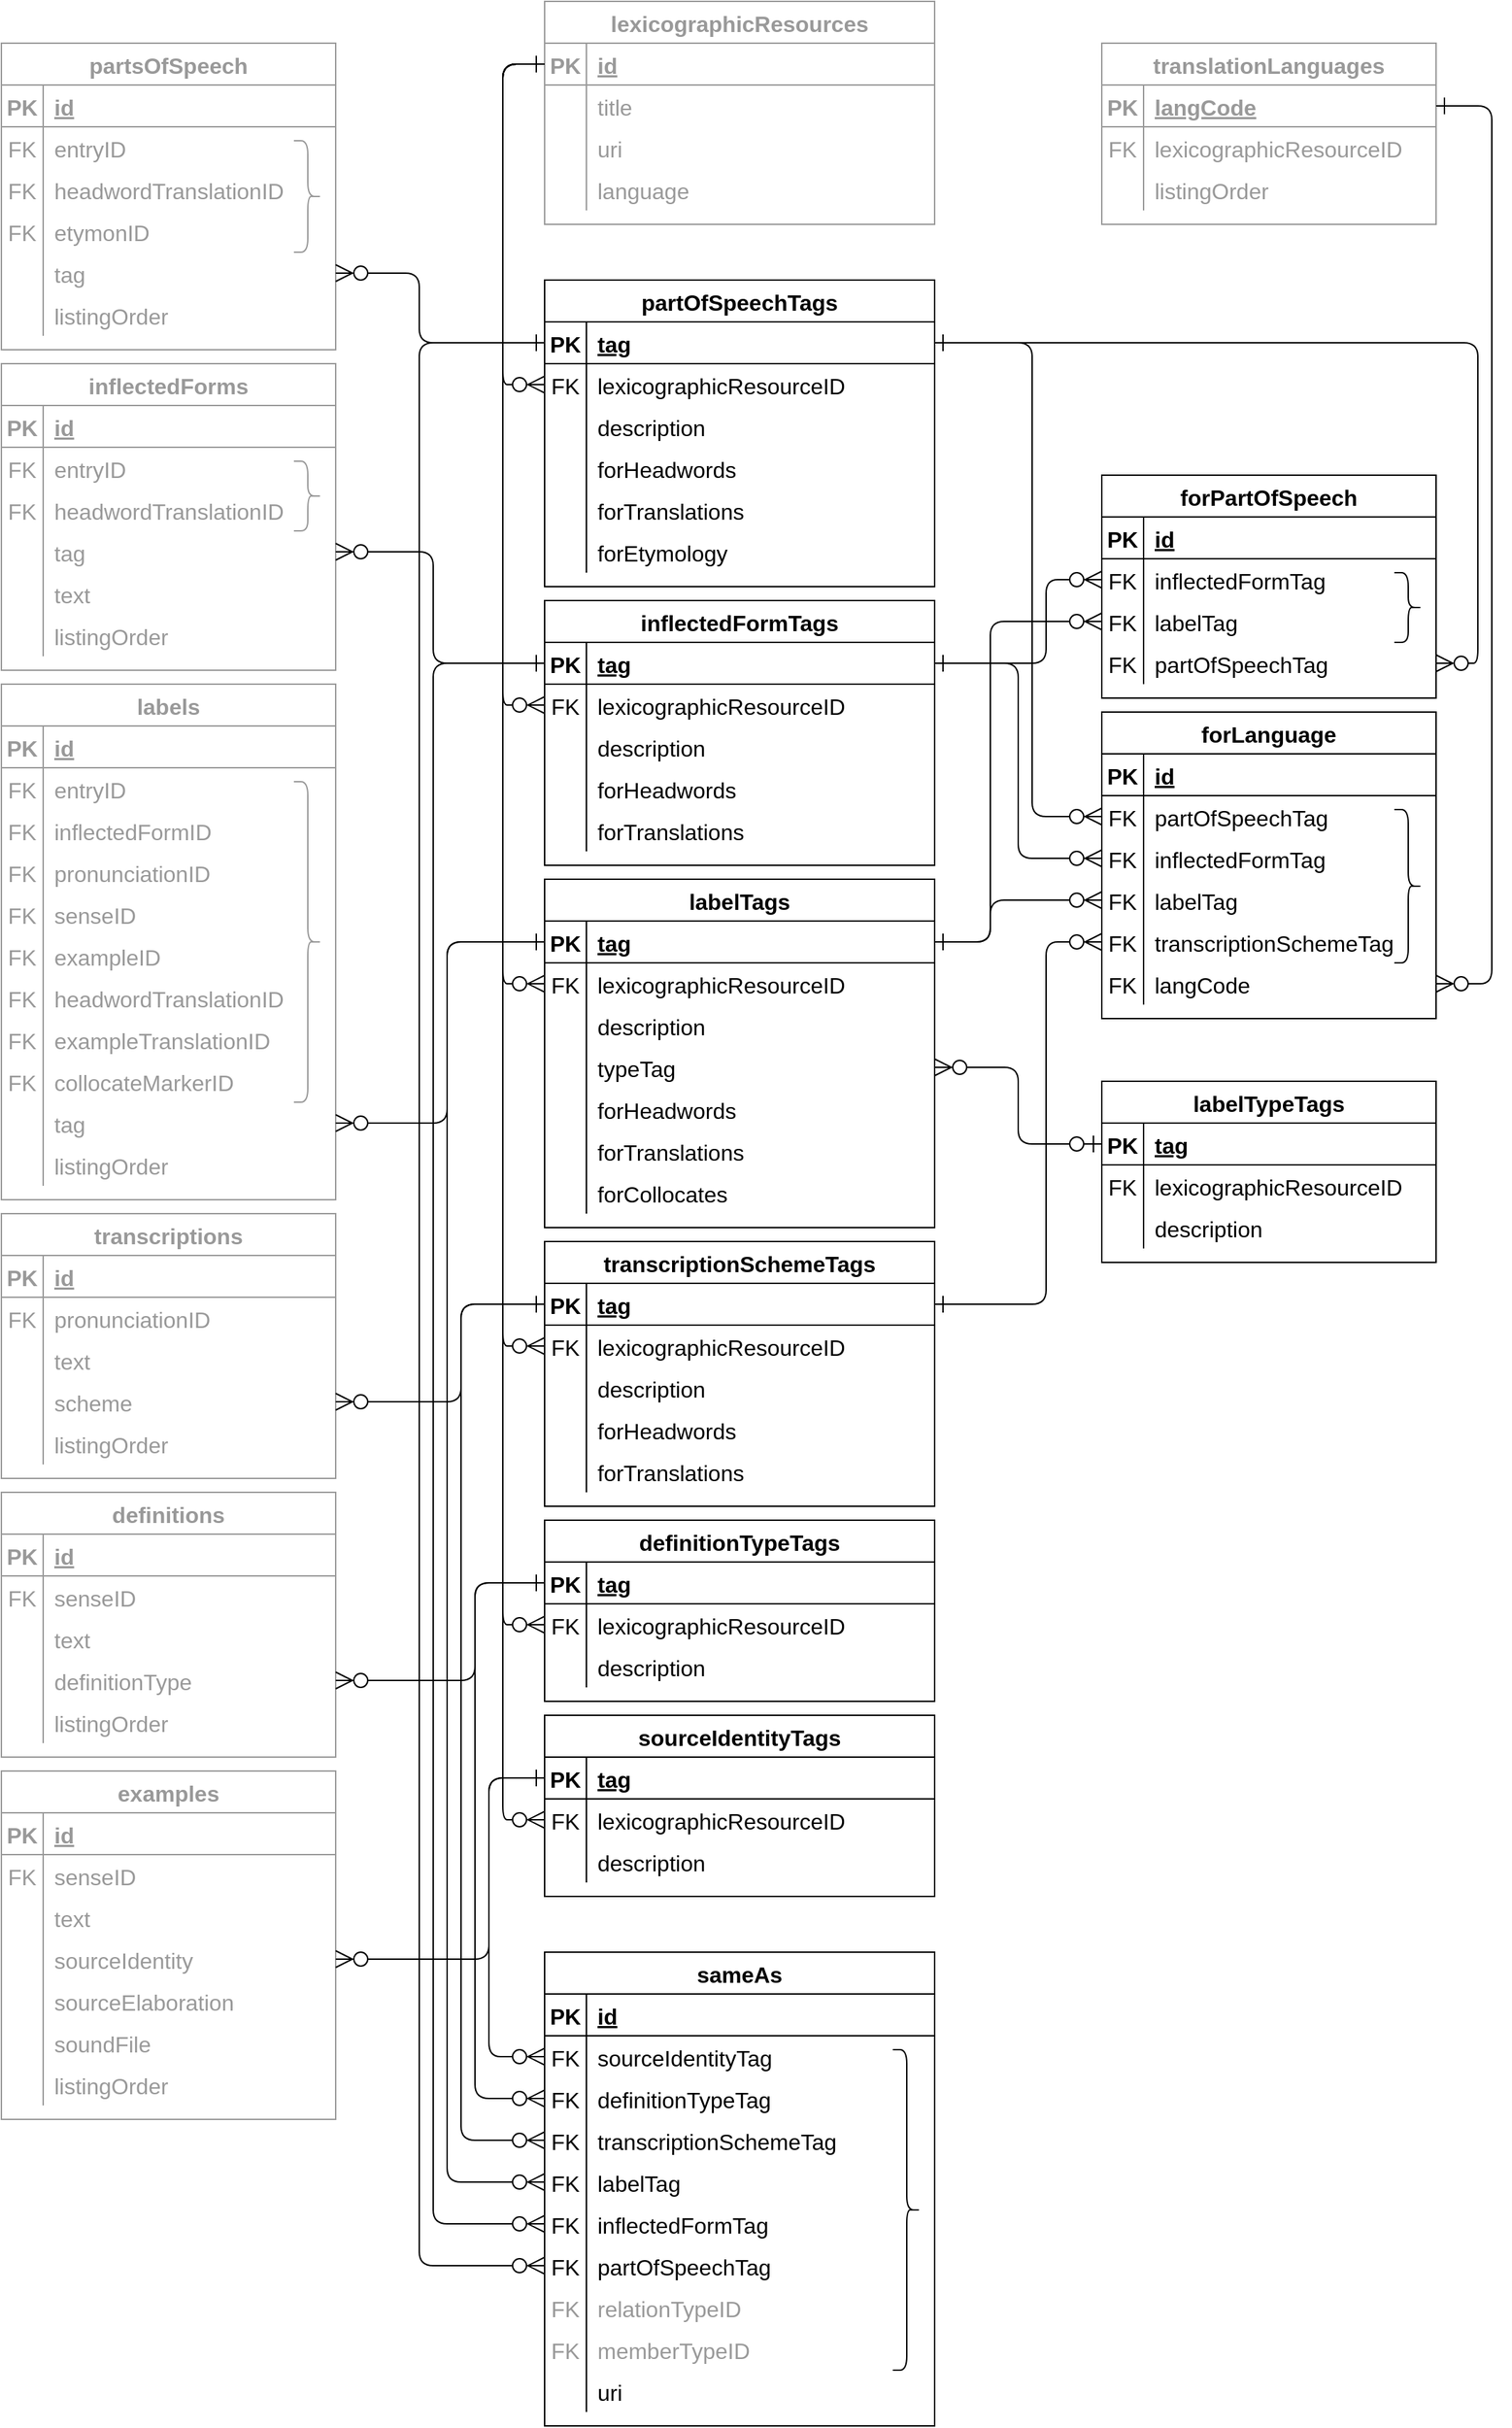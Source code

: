 <mxfile version="20.3.0" type="device"><diagram id="R2lEEEUBdFMjLlhIrx00" name="Page-1"><mxGraphModel dx="2099" dy="1867" grid="1" gridSize="10" guides="1" tooltips="1" connect="1" arrows="1" fold="1" page="1" pageScale="1" pageWidth="827" pageHeight="1169" math="0" shadow="0" extFonts="Permanent Marker^https://fonts.googleapis.com/css?family=Permanent+Marker"><root><mxCell id="0"/><mxCell id="1" parent="0"/><mxCell id="hTHMnP9nAUi0awd0FCyP-1" value="lexicographicResources" style="shape=table;startSize=30;container=1;collapsible=1;childLayout=tableLayout;fixedRows=1;rowLines=0;fontStyle=1;align=center;resizeLast=1;fontSize=16;strokeColor=#999999;fontColor=#999999;" parent="1" vertex="1"><mxGeometry x="330" y="-190" width="280" height="160" as="geometry"/></mxCell><mxCell id="hTHMnP9nAUi0awd0FCyP-2" value="" style="shape=tableRow;horizontal=0;startSize=0;swimlaneHead=0;swimlaneBody=0;fillColor=none;collapsible=0;dropTarget=0;points=[[0,0.5],[1,0.5]];portConstraint=eastwest;top=0;left=0;right=0;bottom=1;fontSize=16;strokeColor=#999999;fontColor=#999999;" parent="hTHMnP9nAUi0awd0FCyP-1" vertex="1"><mxGeometry y="30" width="280" height="30" as="geometry"/></mxCell><mxCell id="hTHMnP9nAUi0awd0FCyP-3" value="PK" style="shape=partialRectangle;connectable=0;fillColor=none;top=0;left=0;bottom=0;right=0;fontStyle=1;overflow=hidden;fontSize=16;strokeColor=#999999;fontColor=#999999;" parent="hTHMnP9nAUi0awd0FCyP-2" vertex="1"><mxGeometry width="30" height="30" as="geometry"><mxRectangle width="30" height="30" as="alternateBounds"/></mxGeometry></mxCell><mxCell id="hTHMnP9nAUi0awd0FCyP-4" value="id" style="shape=partialRectangle;connectable=0;fillColor=none;top=0;left=0;bottom=0;right=0;align=left;spacingLeft=6;fontStyle=5;overflow=hidden;fontSize=16;strokeColor=#999999;fontColor=#999999;" parent="hTHMnP9nAUi0awd0FCyP-2" vertex="1"><mxGeometry x="30" width="250" height="30" as="geometry"><mxRectangle width="250" height="30" as="alternateBounds"/></mxGeometry></mxCell><mxCell id="hTHMnP9nAUi0awd0FCyP-5" value="" style="shape=tableRow;horizontal=0;startSize=0;swimlaneHead=0;swimlaneBody=0;fillColor=none;collapsible=0;dropTarget=0;points=[[0,0.5],[1,0.5]];portConstraint=eastwest;top=0;left=0;right=0;bottom=0;fontSize=16;strokeColor=#999999;fontColor=#999999;" parent="hTHMnP9nAUi0awd0FCyP-1" vertex="1"><mxGeometry y="60" width="280" height="30" as="geometry"/></mxCell><mxCell id="hTHMnP9nAUi0awd0FCyP-6" value="" style="shape=partialRectangle;connectable=0;fillColor=none;top=0;left=0;bottom=0;right=0;editable=1;overflow=hidden;fontSize=16;strokeColor=#999999;fontColor=#999999;" parent="hTHMnP9nAUi0awd0FCyP-5" vertex="1"><mxGeometry width="30" height="30" as="geometry"><mxRectangle width="30" height="30" as="alternateBounds"/></mxGeometry></mxCell><mxCell id="hTHMnP9nAUi0awd0FCyP-7" value="title" style="shape=partialRectangle;connectable=0;fillColor=none;top=0;left=0;bottom=0;right=0;align=left;spacingLeft=6;overflow=hidden;fontSize=16;strokeColor=#999999;fontColor=#999999;" parent="hTHMnP9nAUi0awd0FCyP-5" vertex="1"><mxGeometry x="30" width="250" height="30" as="geometry"><mxRectangle width="250" height="30" as="alternateBounds"/></mxGeometry></mxCell><mxCell id="hTHMnP9nAUi0awd0FCyP-8" value="" style="shape=tableRow;horizontal=0;startSize=0;swimlaneHead=0;swimlaneBody=0;fillColor=none;collapsible=0;dropTarget=0;points=[[0,0.5],[1,0.5]];portConstraint=eastwest;top=0;left=0;right=0;bottom=0;fontSize=16;strokeColor=#999999;fontColor=#999999;" parent="hTHMnP9nAUi0awd0FCyP-1" vertex="1"><mxGeometry y="90" width="280" height="30" as="geometry"/></mxCell><mxCell id="hTHMnP9nAUi0awd0FCyP-9" value="" style="shape=partialRectangle;connectable=0;fillColor=none;top=0;left=0;bottom=0;right=0;editable=1;overflow=hidden;fontSize=16;strokeColor=#999999;fontColor=#999999;" parent="hTHMnP9nAUi0awd0FCyP-8" vertex="1"><mxGeometry width="30" height="30" as="geometry"><mxRectangle width="30" height="30" as="alternateBounds"/></mxGeometry></mxCell><mxCell id="hTHMnP9nAUi0awd0FCyP-10" value="uri" style="shape=partialRectangle;connectable=0;fillColor=none;top=0;left=0;bottom=0;right=0;align=left;spacingLeft=6;overflow=hidden;fontSize=16;strokeColor=#999999;fontColor=#999999;" parent="hTHMnP9nAUi0awd0FCyP-8" vertex="1"><mxGeometry x="30" width="250" height="30" as="geometry"><mxRectangle width="250" height="30" as="alternateBounds"/></mxGeometry></mxCell><mxCell id="hTHMnP9nAUi0awd0FCyP-11" value="" style="shape=tableRow;horizontal=0;startSize=0;swimlaneHead=0;swimlaneBody=0;fillColor=none;collapsible=0;dropTarget=0;points=[[0,0.5],[1,0.5]];portConstraint=eastwest;top=0;left=0;right=0;bottom=0;fontSize=16;strokeColor=#999999;fontColor=#999999;" parent="hTHMnP9nAUi0awd0FCyP-1" vertex="1"><mxGeometry y="120" width="280" height="30" as="geometry"/></mxCell><mxCell id="hTHMnP9nAUi0awd0FCyP-12" value="" style="shape=partialRectangle;connectable=0;fillColor=none;top=0;left=0;bottom=0;right=0;editable=1;overflow=hidden;fontSize=16;strokeColor=#999999;fontColor=#999999;" parent="hTHMnP9nAUi0awd0FCyP-11" vertex="1"><mxGeometry width="30" height="30" as="geometry"><mxRectangle width="30" height="30" as="alternateBounds"/></mxGeometry></mxCell><mxCell id="hTHMnP9nAUi0awd0FCyP-13" value="language" style="shape=partialRectangle;connectable=0;fillColor=none;top=0;left=0;bottom=0;right=0;align=left;spacingLeft=6;overflow=hidden;fontSize=16;strokeColor=#999999;fontColor=#999999;" parent="hTHMnP9nAUi0awd0FCyP-11" vertex="1"><mxGeometry x="30" width="250" height="30" as="geometry"><mxRectangle width="250" height="30" as="alternateBounds"/></mxGeometry></mxCell><mxCell id="DvkQwCEQ-k7gNqsEbLSM-1" value="partOfSpeechTags" style="shape=table;startSize=30;container=1;collapsible=1;childLayout=tableLayout;fixedRows=1;rowLines=0;fontStyle=1;align=center;resizeLast=1;fontSize=16;" vertex="1" parent="1"><mxGeometry x="330" y="10" width="280" height="220" as="geometry"><mxRectangle x="400" y="480" width="90" height="30" as="alternateBounds"/></mxGeometry></mxCell><mxCell id="DvkQwCEQ-k7gNqsEbLSM-2" value="" style="shape=tableRow;horizontal=0;startSize=0;swimlaneHead=0;swimlaneBody=0;fillColor=none;collapsible=0;dropTarget=0;points=[[0,0.5],[1,0.5]];portConstraint=eastwest;top=0;left=0;right=0;bottom=1;fontSize=16;" vertex="1" parent="DvkQwCEQ-k7gNqsEbLSM-1"><mxGeometry y="30" width="280" height="30" as="geometry"/></mxCell><mxCell id="DvkQwCEQ-k7gNqsEbLSM-3" value="PK" style="shape=partialRectangle;connectable=0;fillColor=none;top=0;left=0;bottom=0;right=0;fontStyle=1;overflow=hidden;fontSize=16;" vertex="1" parent="DvkQwCEQ-k7gNqsEbLSM-2"><mxGeometry width="30" height="30" as="geometry"><mxRectangle width="30" height="30" as="alternateBounds"/></mxGeometry></mxCell><mxCell id="DvkQwCEQ-k7gNqsEbLSM-4" value="tag" style="shape=partialRectangle;connectable=0;fillColor=none;top=0;left=0;bottom=0;right=0;align=left;spacingLeft=6;fontStyle=5;overflow=hidden;fontSize=16;" vertex="1" parent="DvkQwCEQ-k7gNqsEbLSM-2"><mxGeometry x="30" width="250" height="30" as="geometry"><mxRectangle width="250" height="30" as="alternateBounds"/></mxGeometry></mxCell><mxCell id="DvkQwCEQ-k7gNqsEbLSM-5" value="" style="shape=tableRow;horizontal=0;startSize=0;swimlaneHead=0;swimlaneBody=0;fillColor=none;collapsible=0;dropTarget=0;points=[[0,0.5],[1,0.5]];portConstraint=eastwest;top=0;left=0;right=0;bottom=0;fontSize=16;" vertex="1" parent="DvkQwCEQ-k7gNqsEbLSM-1"><mxGeometry y="60" width="280" height="30" as="geometry"/></mxCell><mxCell id="DvkQwCEQ-k7gNqsEbLSM-6" value="FK" style="shape=partialRectangle;connectable=0;fillColor=none;top=0;left=0;bottom=0;right=0;editable=1;overflow=hidden;fontSize=16;" vertex="1" parent="DvkQwCEQ-k7gNqsEbLSM-5"><mxGeometry width="30" height="30" as="geometry"><mxRectangle width="30" height="30" as="alternateBounds"/></mxGeometry></mxCell><mxCell id="DvkQwCEQ-k7gNqsEbLSM-7" value="lexicographicResourceID" style="shape=partialRectangle;connectable=0;fillColor=none;top=0;left=0;bottom=0;right=0;align=left;spacingLeft=6;overflow=hidden;fontSize=16;" vertex="1" parent="DvkQwCEQ-k7gNqsEbLSM-5"><mxGeometry x="30" width="250" height="30" as="geometry"><mxRectangle width="250" height="30" as="alternateBounds"/></mxGeometry></mxCell><mxCell id="DvkQwCEQ-k7gNqsEbLSM-8" style="shape=tableRow;horizontal=0;startSize=0;swimlaneHead=0;swimlaneBody=0;fillColor=none;collapsible=0;dropTarget=0;points=[[0,0.5],[1,0.5]];portConstraint=eastwest;top=0;left=0;right=0;bottom=0;fontSize=16;" vertex="1" parent="DvkQwCEQ-k7gNqsEbLSM-1"><mxGeometry y="90" width="280" height="30" as="geometry"/></mxCell><mxCell id="DvkQwCEQ-k7gNqsEbLSM-9" style="shape=partialRectangle;connectable=0;fillColor=none;top=0;left=0;bottom=0;right=0;editable=1;overflow=hidden;fontSize=16;" vertex="1" parent="DvkQwCEQ-k7gNqsEbLSM-8"><mxGeometry width="30" height="30" as="geometry"><mxRectangle width="30" height="30" as="alternateBounds"/></mxGeometry></mxCell><mxCell id="DvkQwCEQ-k7gNqsEbLSM-10" value="description" style="shape=partialRectangle;connectable=0;fillColor=none;top=0;left=0;bottom=0;right=0;align=left;spacingLeft=6;overflow=hidden;fontSize=16;" vertex="1" parent="DvkQwCEQ-k7gNqsEbLSM-8"><mxGeometry x="30" width="250" height="30" as="geometry"><mxRectangle width="250" height="30" as="alternateBounds"/></mxGeometry></mxCell><mxCell id="DvkQwCEQ-k7gNqsEbLSM-11" style="shape=tableRow;horizontal=0;startSize=0;swimlaneHead=0;swimlaneBody=0;fillColor=none;collapsible=0;dropTarget=0;points=[[0,0.5],[1,0.5]];portConstraint=eastwest;top=0;left=0;right=0;bottom=0;fontSize=16;" vertex="1" parent="DvkQwCEQ-k7gNqsEbLSM-1"><mxGeometry y="120" width="280" height="30" as="geometry"/></mxCell><mxCell id="DvkQwCEQ-k7gNqsEbLSM-12" style="shape=partialRectangle;connectable=0;fillColor=none;top=0;left=0;bottom=0;right=0;editable=1;overflow=hidden;fontSize=16;" vertex="1" parent="DvkQwCEQ-k7gNqsEbLSM-11"><mxGeometry width="30" height="30" as="geometry"><mxRectangle width="30" height="30" as="alternateBounds"/></mxGeometry></mxCell><mxCell id="DvkQwCEQ-k7gNqsEbLSM-13" value="forHeadwords" style="shape=partialRectangle;connectable=0;fillColor=none;top=0;left=0;bottom=0;right=0;align=left;spacingLeft=6;overflow=hidden;fontSize=16;" vertex="1" parent="DvkQwCEQ-k7gNqsEbLSM-11"><mxGeometry x="30" width="250" height="30" as="geometry"><mxRectangle width="250" height="30" as="alternateBounds"/></mxGeometry></mxCell><mxCell id="DvkQwCEQ-k7gNqsEbLSM-14" style="shape=tableRow;horizontal=0;startSize=0;swimlaneHead=0;swimlaneBody=0;fillColor=none;collapsible=0;dropTarget=0;points=[[0,0.5],[1,0.5]];portConstraint=eastwest;top=0;left=0;right=0;bottom=0;fontSize=16;" vertex="1" parent="DvkQwCEQ-k7gNqsEbLSM-1"><mxGeometry y="150" width="280" height="30" as="geometry"/></mxCell><mxCell id="DvkQwCEQ-k7gNqsEbLSM-15" style="shape=partialRectangle;connectable=0;fillColor=none;top=0;left=0;bottom=0;right=0;editable=1;overflow=hidden;fontSize=16;" vertex="1" parent="DvkQwCEQ-k7gNqsEbLSM-14"><mxGeometry width="30" height="30" as="geometry"><mxRectangle width="30" height="30" as="alternateBounds"/></mxGeometry></mxCell><mxCell id="DvkQwCEQ-k7gNqsEbLSM-16" value="forTranslations" style="shape=partialRectangle;connectable=0;fillColor=none;top=0;left=0;bottom=0;right=0;align=left;spacingLeft=6;overflow=hidden;fontSize=16;" vertex="1" parent="DvkQwCEQ-k7gNqsEbLSM-14"><mxGeometry x="30" width="250" height="30" as="geometry"><mxRectangle width="250" height="30" as="alternateBounds"/></mxGeometry></mxCell><mxCell id="DvkQwCEQ-k7gNqsEbLSM-17" style="shape=tableRow;horizontal=0;startSize=0;swimlaneHead=0;swimlaneBody=0;fillColor=none;collapsible=0;dropTarget=0;points=[[0,0.5],[1,0.5]];portConstraint=eastwest;top=0;left=0;right=0;bottom=0;fontSize=16;" vertex="1" parent="DvkQwCEQ-k7gNqsEbLSM-1"><mxGeometry y="180" width="280" height="30" as="geometry"/></mxCell><mxCell id="DvkQwCEQ-k7gNqsEbLSM-18" style="shape=partialRectangle;connectable=0;fillColor=none;top=0;left=0;bottom=0;right=0;editable=1;overflow=hidden;fontSize=16;" vertex="1" parent="DvkQwCEQ-k7gNqsEbLSM-17"><mxGeometry width="30" height="30" as="geometry"><mxRectangle width="30" height="30" as="alternateBounds"/></mxGeometry></mxCell><mxCell id="DvkQwCEQ-k7gNqsEbLSM-19" value="forEtymology" style="shape=partialRectangle;connectable=0;fillColor=none;top=0;left=0;bottom=0;right=0;align=left;spacingLeft=6;overflow=hidden;fontSize=16;" vertex="1" parent="DvkQwCEQ-k7gNqsEbLSM-17"><mxGeometry x="30" width="250" height="30" as="geometry"><mxRectangle width="250" height="30" as="alternateBounds"/></mxGeometry></mxCell><mxCell id="DvkQwCEQ-k7gNqsEbLSM-20" value="inflectedFormTags" style="shape=table;startSize=30;container=1;collapsible=1;childLayout=tableLayout;fixedRows=1;rowLines=0;fontStyle=1;align=center;resizeLast=1;fontSize=16;" vertex="1" parent="1"><mxGeometry x="330" y="240" width="280" height="190" as="geometry"><mxRectangle x="400" y="480" width="90" height="30" as="alternateBounds"/></mxGeometry></mxCell><mxCell id="DvkQwCEQ-k7gNqsEbLSM-21" value="" style="shape=tableRow;horizontal=0;startSize=0;swimlaneHead=0;swimlaneBody=0;fillColor=none;collapsible=0;dropTarget=0;points=[[0,0.5],[1,0.5]];portConstraint=eastwest;top=0;left=0;right=0;bottom=1;fontSize=16;" vertex="1" parent="DvkQwCEQ-k7gNqsEbLSM-20"><mxGeometry y="30" width="280" height="30" as="geometry"/></mxCell><mxCell id="DvkQwCEQ-k7gNqsEbLSM-22" value="PK" style="shape=partialRectangle;connectable=0;fillColor=none;top=0;left=0;bottom=0;right=0;fontStyle=1;overflow=hidden;fontSize=16;" vertex="1" parent="DvkQwCEQ-k7gNqsEbLSM-21"><mxGeometry width="30" height="30" as="geometry"><mxRectangle width="30" height="30" as="alternateBounds"/></mxGeometry></mxCell><mxCell id="DvkQwCEQ-k7gNqsEbLSM-23" value="tag" style="shape=partialRectangle;connectable=0;fillColor=none;top=0;left=0;bottom=0;right=0;align=left;spacingLeft=6;fontStyle=5;overflow=hidden;fontSize=16;" vertex="1" parent="DvkQwCEQ-k7gNqsEbLSM-21"><mxGeometry x="30" width="250" height="30" as="geometry"><mxRectangle width="250" height="30" as="alternateBounds"/></mxGeometry></mxCell><mxCell id="DvkQwCEQ-k7gNqsEbLSM-24" value="" style="shape=tableRow;horizontal=0;startSize=0;swimlaneHead=0;swimlaneBody=0;fillColor=none;collapsible=0;dropTarget=0;points=[[0,0.5],[1,0.5]];portConstraint=eastwest;top=0;left=0;right=0;bottom=0;fontSize=16;" vertex="1" parent="DvkQwCEQ-k7gNqsEbLSM-20"><mxGeometry y="60" width="280" height="30" as="geometry"/></mxCell><mxCell id="DvkQwCEQ-k7gNqsEbLSM-25" value="FK" style="shape=partialRectangle;connectable=0;fillColor=none;top=0;left=0;bottom=0;right=0;editable=1;overflow=hidden;fontSize=16;" vertex="1" parent="DvkQwCEQ-k7gNqsEbLSM-24"><mxGeometry width="30" height="30" as="geometry"><mxRectangle width="30" height="30" as="alternateBounds"/></mxGeometry></mxCell><mxCell id="DvkQwCEQ-k7gNqsEbLSM-26" value="lexicographicResourceID" style="shape=partialRectangle;connectable=0;fillColor=none;top=0;left=0;bottom=0;right=0;align=left;spacingLeft=6;overflow=hidden;fontSize=16;" vertex="1" parent="DvkQwCEQ-k7gNqsEbLSM-24"><mxGeometry x="30" width="250" height="30" as="geometry"><mxRectangle width="250" height="30" as="alternateBounds"/></mxGeometry></mxCell><mxCell id="DvkQwCEQ-k7gNqsEbLSM-27" style="shape=tableRow;horizontal=0;startSize=0;swimlaneHead=0;swimlaneBody=0;fillColor=none;collapsible=0;dropTarget=0;points=[[0,0.5],[1,0.5]];portConstraint=eastwest;top=0;left=0;right=0;bottom=0;fontSize=16;" vertex="1" parent="DvkQwCEQ-k7gNqsEbLSM-20"><mxGeometry y="90" width="280" height="30" as="geometry"/></mxCell><mxCell id="DvkQwCEQ-k7gNqsEbLSM-28" style="shape=partialRectangle;connectable=0;fillColor=none;top=0;left=0;bottom=0;right=0;editable=1;overflow=hidden;fontSize=16;" vertex="1" parent="DvkQwCEQ-k7gNqsEbLSM-27"><mxGeometry width="30" height="30" as="geometry"><mxRectangle width="30" height="30" as="alternateBounds"/></mxGeometry></mxCell><mxCell id="DvkQwCEQ-k7gNqsEbLSM-29" value="description" style="shape=partialRectangle;connectable=0;fillColor=none;top=0;left=0;bottom=0;right=0;align=left;spacingLeft=6;overflow=hidden;fontSize=16;" vertex="1" parent="DvkQwCEQ-k7gNqsEbLSM-27"><mxGeometry x="30" width="250" height="30" as="geometry"><mxRectangle width="250" height="30" as="alternateBounds"/></mxGeometry></mxCell><mxCell id="DvkQwCEQ-k7gNqsEbLSM-30" style="shape=tableRow;horizontal=0;startSize=0;swimlaneHead=0;swimlaneBody=0;fillColor=none;collapsible=0;dropTarget=0;points=[[0,0.5],[1,0.5]];portConstraint=eastwest;top=0;left=0;right=0;bottom=0;fontSize=16;" vertex="1" parent="DvkQwCEQ-k7gNqsEbLSM-20"><mxGeometry y="120" width="280" height="30" as="geometry"/></mxCell><mxCell id="DvkQwCEQ-k7gNqsEbLSM-31" style="shape=partialRectangle;connectable=0;fillColor=none;top=0;left=0;bottom=0;right=0;editable=1;overflow=hidden;fontSize=16;" vertex="1" parent="DvkQwCEQ-k7gNqsEbLSM-30"><mxGeometry width="30" height="30" as="geometry"><mxRectangle width="30" height="30" as="alternateBounds"/></mxGeometry></mxCell><mxCell id="DvkQwCEQ-k7gNqsEbLSM-32" value="forHeadwords" style="shape=partialRectangle;connectable=0;fillColor=none;top=0;left=0;bottom=0;right=0;align=left;spacingLeft=6;overflow=hidden;fontSize=16;" vertex="1" parent="DvkQwCEQ-k7gNqsEbLSM-30"><mxGeometry x="30" width="250" height="30" as="geometry"><mxRectangle width="250" height="30" as="alternateBounds"/></mxGeometry></mxCell><mxCell id="DvkQwCEQ-k7gNqsEbLSM-33" style="shape=tableRow;horizontal=0;startSize=0;swimlaneHead=0;swimlaneBody=0;fillColor=none;collapsible=0;dropTarget=0;points=[[0,0.5],[1,0.5]];portConstraint=eastwest;top=0;left=0;right=0;bottom=0;fontSize=16;" vertex="1" parent="DvkQwCEQ-k7gNqsEbLSM-20"><mxGeometry y="150" width="280" height="30" as="geometry"/></mxCell><mxCell id="DvkQwCEQ-k7gNqsEbLSM-34" style="shape=partialRectangle;connectable=0;fillColor=none;top=0;left=0;bottom=0;right=0;editable=1;overflow=hidden;fontSize=16;" vertex="1" parent="DvkQwCEQ-k7gNqsEbLSM-33"><mxGeometry width="30" height="30" as="geometry"><mxRectangle width="30" height="30" as="alternateBounds"/></mxGeometry></mxCell><mxCell id="DvkQwCEQ-k7gNqsEbLSM-35" value="forTranslations" style="shape=partialRectangle;connectable=0;fillColor=none;top=0;left=0;bottom=0;right=0;align=left;spacingLeft=6;overflow=hidden;fontSize=16;" vertex="1" parent="DvkQwCEQ-k7gNqsEbLSM-33"><mxGeometry x="30" width="250" height="30" as="geometry"><mxRectangle width="250" height="30" as="alternateBounds"/></mxGeometry></mxCell><mxCell id="DvkQwCEQ-k7gNqsEbLSM-36" value="labelTags" style="shape=table;startSize=30;container=1;collapsible=1;childLayout=tableLayout;fixedRows=1;rowLines=0;fontStyle=1;align=center;resizeLast=1;fontSize=16;" vertex="1" parent="1"><mxGeometry x="330" y="440" width="280" height="250" as="geometry"><mxRectangle x="400" y="480" width="90" height="30" as="alternateBounds"/></mxGeometry></mxCell><mxCell id="DvkQwCEQ-k7gNqsEbLSM-37" value="" style="shape=tableRow;horizontal=0;startSize=0;swimlaneHead=0;swimlaneBody=0;fillColor=none;collapsible=0;dropTarget=0;points=[[0,0.5],[1,0.5]];portConstraint=eastwest;top=0;left=0;right=0;bottom=1;fontSize=16;" vertex="1" parent="DvkQwCEQ-k7gNqsEbLSM-36"><mxGeometry y="30" width="280" height="30" as="geometry"/></mxCell><mxCell id="DvkQwCEQ-k7gNqsEbLSM-38" value="PK" style="shape=partialRectangle;connectable=0;fillColor=none;top=0;left=0;bottom=0;right=0;fontStyle=1;overflow=hidden;fontSize=16;" vertex="1" parent="DvkQwCEQ-k7gNqsEbLSM-37"><mxGeometry width="30" height="30" as="geometry"><mxRectangle width="30" height="30" as="alternateBounds"/></mxGeometry></mxCell><mxCell id="DvkQwCEQ-k7gNqsEbLSM-39" value="tag" style="shape=partialRectangle;connectable=0;fillColor=none;top=0;left=0;bottom=0;right=0;align=left;spacingLeft=6;fontStyle=5;overflow=hidden;fontSize=16;" vertex="1" parent="DvkQwCEQ-k7gNqsEbLSM-37"><mxGeometry x="30" width="250" height="30" as="geometry"><mxRectangle width="250" height="30" as="alternateBounds"/></mxGeometry></mxCell><mxCell id="DvkQwCEQ-k7gNqsEbLSM-40" value="" style="shape=tableRow;horizontal=0;startSize=0;swimlaneHead=0;swimlaneBody=0;fillColor=none;collapsible=0;dropTarget=0;points=[[0,0.5],[1,0.5]];portConstraint=eastwest;top=0;left=0;right=0;bottom=0;fontSize=16;" vertex="1" parent="DvkQwCEQ-k7gNqsEbLSM-36"><mxGeometry y="60" width="280" height="30" as="geometry"/></mxCell><mxCell id="DvkQwCEQ-k7gNqsEbLSM-41" value="FK" style="shape=partialRectangle;connectable=0;fillColor=none;top=0;left=0;bottom=0;right=0;editable=1;overflow=hidden;fontSize=16;" vertex="1" parent="DvkQwCEQ-k7gNqsEbLSM-40"><mxGeometry width="30" height="30" as="geometry"><mxRectangle width="30" height="30" as="alternateBounds"/></mxGeometry></mxCell><mxCell id="DvkQwCEQ-k7gNqsEbLSM-42" value="lexicographicResourceID" style="shape=partialRectangle;connectable=0;fillColor=none;top=0;left=0;bottom=0;right=0;align=left;spacingLeft=6;overflow=hidden;fontSize=16;" vertex="1" parent="DvkQwCEQ-k7gNqsEbLSM-40"><mxGeometry x="30" width="250" height="30" as="geometry"><mxRectangle width="250" height="30" as="alternateBounds"/></mxGeometry></mxCell><mxCell id="DvkQwCEQ-k7gNqsEbLSM-43" style="shape=tableRow;horizontal=0;startSize=0;swimlaneHead=0;swimlaneBody=0;fillColor=none;collapsible=0;dropTarget=0;points=[[0,0.5],[1,0.5]];portConstraint=eastwest;top=0;left=0;right=0;bottom=0;fontSize=16;" vertex="1" parent="DvkQwCEQ-k7gNqsEbLSM-36"><mxGeometry y="90" width="280" height="30" as="geometry"/></mxCell><mxCell id="DvkQwCEQ-k7gNqsEbLSM-44" style="shape=partialRectangle;connectable=0;fillColor=none;top=0;left=0;bottom=0;right=0;editable=1;overflow=hidden;fontSize=16;" vertex="1" parent="DvkQwCEQ-k7gNqsEbLSM-43"><mxGeometry width="30" height="30" as="geometry"><mxRectangle width="30" height="30" as="alternateBounds"/></mxGeometry></mxCell><mxCell id="DvkQwCEQ-k7gNqsEbLSM-45" value="description" style="shape=partialRectangle;connectable=0;fillColor=none;top=0;left=0;bottom=0;right=0;align=left;spacingLeft=6;overflow=hidden;fontSize=16;" vertex="1" parent="DvkQwCEQ-k7gNqsEbLSM-43"><mxGeometry x="30" width="250" height="30" as="geometry"><mxRectangle width="250" height="30" as="alternateBounds"/></mxGeometry></mxCell><mxCell id="DvkQwCEQ-k7gNqsEbLSM-46" style="shape=tableRow;horizontal=0;startSize=0;swimlaneHead=0;swimlaneBody=0;fillColor=none;collapsible=0;dropTarget=0;points=[[0,0.5],[1,0.5]];portConstraint=eastwest;top=0;left=0;right=0;bottom=0;fontSize=16;" vertex="1" parent="DvkQwCEQ-k7gNqsEbLSM-36"><mxGeometry y="120" width="280" height="30" as="geometry"/></mxCell><mxCell id="DvkQwCEQ-k7gNqsEbLSM-47" style="shape=partialRectangle;connectable=0;fillColor=none;top=0;left=0;bottom=0;right=0;editable=1;overflow=hidden;fontSize=16;" vertex="1" parent="DvkQwCEQ-k7gNqsEbLSM-46"><mxGeometry width="30" height="30" as="geometry"><mxRectangle width="30" height="30" as="alternateBounds"/></mxGeometry></mxCell><mxCell id="DvkQwCEQ-k7gNqsEbLSM-48" value="typeTag" style="shape=partialRectangle;connectable=0;fillColor=none;top=0;left=0;bottom=0;right=0;align=left;spacingLeft=6;overflow=hidden;fontSize=16;" vertex="1" parent="DvkQwCEQ-k7gNqsEbLSM-46"><mxGeometry x="30" width="250" height="30" as="geometry"><mxRectangle width="250" height="30" as="alternateBounds"/></mxGeometry></mxCell><mxCell id="DvkQwCEQ-k7gNqsEbLSM-49" style="shape=tableRow;horizontal=0;startSize=0;swimlaneHead=0;swimlaneBody=0;fillColor=none;collapsible=0;dropTarget=0;points=[[0,0.5],[1,0.5]];portConstraint=eastwest;top=0;left=0;right=0;bottom=0;fontSize=16;" vertex="1" parent="DvkQwCEQ-k7gNqsEbLSM-36"><mxGeometry y="150" width="280" height="30" as="geometry"/></mxCell><mxCell id="DvkQwCEQ-k7gNqsEbLSM-50" style="shape=partialRectangle;connectable=0;fillColor=none;top=0;left=0;bottom=0;right=0;editable=1;overflow=hidden;fontSize=16;" vertex="1" parent="DvkQwCEQ-k7gNqsEbLSM-49"><mxGeometry width="30" height="30" as="geometry"><mxRectangle width="30" height="30" as="alternateBounds"/></mxGeometry></mxCell><mxCell id="DvkQwCEQ-k7gNqsEbLSM-51" value="forHeadwords" style="shape=partialRectangle;connectable=0;fillColor=none;top=0;left=0;bottom=0;right=0;align=left;spacingLeft=6;overflow=hidden;fontSize=16;" vertex="1" parent="DvkQwCEQ-k7gNqsEbLSM-49"><mxGeometry x="30" width="250" height="30" as="geometry"><mxRectangle width="250" height="30" as="alternateBounds"/></mxGeometry></mxCell><mxCell id="DvkQwCEQ-k7gNqsEbLSM-52" style="shape=tableRow;horizontal=0;startSize=0;swimlaneHead=0;swimlaneBody=0;fillColor=none;collapsible=0;dropTarget=0;points=[[0,0.5],[1,0.5]];portConstraint=eastwest;top=0;left=0;right=0;bottom=0;fontSize=16;" vertex="1" parent="DvkQwCEQ-k7gNqsEbLSM-36"><mxGeometry y="180" width="280" height="30" as="geometry"/></mxCell><mxCell id="DvkQwCEQ-k7gNqsEbLSM-53" style="shape=partialRectangle;connectable=0;fillColor=none;top=0;left=0;bottom=0;right=0;editable=1;overflow=hidden;fontSize=16;" vertex="1" parent="DvkQwCEQ-k7gNqsEbLSM-52"><mxGeometry width="30" height="30" as="geometry"><mxRectangle width="30" height="30" as="alternateBounds"/></mxGeometry></mxCell><mxCell id="DvkQwCEQ-k7gNqsEbLSM-54" value="forTranslations" style="shape=partialRectangle;connectable=0;fillColor=none;top=0;left=0;bottom=0;right=0;align=left;spacingLeft=6;overflow=hidden;fontSize=16;" vertex="1" parent="DvkQwCEQ-k7gNqsEbLSM-52"><mxGeometry x="30" width="250" height="30" as="geometry"><mxRectangle width="250" height="30" as="alternateBounds"/></mxGeometry></mxCell><mxCell id="DvkQwCEQ-k7gNqsEbLSM-55" style="shape=tableRow;horizontal=0;startSize=0;swimlaneHead=0;swimlaneBody=0;fillColor=none;collapsible=0;dropTarget=0;points=[[0,0.5],[1,0.5]];portConstraint=eastwest;top=0;left=0;right=0;bottom=0;fontSize=16;" vertex="1" parent="DvkQwCEQ-k7gNqsEbLSM-36"><mxGeometry y="210" width="280" height="30" as="geometry"/></mxCell><mxCell id="DvkQwCEQ-k7gNqsEbLSM-56" style="shape=partialRectangle;connectable=0;fillColor=none;top=0;left=0;bottom=0;right=0;editable=1;overflow=hidden;fontSize=16;" vertex="1" parent="DvkQwCEQ-k7gNqsEbLSM-55"><mxGeometry width="30" height="30" as="geometry"><mxRectangle width="30" height="30" as="alternateBounds"/></mxGeometry></mxCell><mxCell id="DvkQwCEQ-k7gNqsEbLSM-57" value="forCollocates" style="shape=partialRectangle;connectable=0;fillColor=none;top=0;left=0;bottom=0;right=0;align=left;spacingLeft=6;overflow=hidden;fontSize=16;" vertex="1" parent="DvkQwCEQ-k7gNqsEbLSM-55"><mxGeometry x="30" width="250" height="30" as="geometry"><mxRectangle width="250" height="30" as="alternateBounds"/></mxGeometry></mxCell><mxCell id="DvkQwCEQ-k7gNqsEbLSM-58" value="definitionTypeTags" style="shape=table;startSize=30;container=1;collapsible=1;childLayout=tableLayout;fixedRows=1;rowLines=0;fontStyle=1;align=center;resizeLast=1;fontSize=16;" vertex="1" parent="1"><mxGeometry x="330" y="900" width="280" height="130" as="geometry"><mxRectangle x="400" y="480" width="90" height="30" as="alternateBounds"/></mxGeometry></mxCell><mxCell id="DvkQwCEQ-k7gNqsEbLSM-59" value="" style="shape=tableRow;horizontal=0;startSize=0;swimlaneHead=0;swimlaneBody=0;fillColor=none;collapsible=0;dropTarget=0;points=[[0,0.5],[1,0.5]];portConstraint=eastwest;top=0;left=0;right=0;bottom=1;fontSize=16;" vertex="1" parent="DvkQwCEQ-k7gNqsEbLSM-58"><mxGeometry y="30" width="280" height="30" as="geometry"/></mxCell><mxCell id="DvkQwCEQ-k7gNqsEbLSM-60" value="PK" style="shape=partialRectangle;connectable=0;fillColor=none;top=0;left=0;bottom=0;right=0;fontStyle=1;overflow=hidden;fontSize=16;" vertex="1" parent="DvkQwCEQ-k7gNqsEbLSM-59"><mxGeometry width="30" height="30" as="geometry"><mxRectangle width="30" height="30" as="alternateBounds"/></mxGeometry></mxCell><mxCell id="DvkQwCEQ-k7gNqsEbLSM-61" value="tag" style="shape=partialRectangle;connectable=0;fillColor=none;top=0;left=0;bottom=0;right=0;align=left;spacingLeft=6;fontStyle=5;overflow=hidden;fontSize=16;" vertex="1" parent="DvkQwCEQ-k7gNqsEbLSM-59"><mxGeometry x="30" width="250" height="30" as="geometry"><mxRectangle width="250" height="30" as="alternateBounds"/></mxGeometry></mxCell><mxCell id="DvkQwCEQ-k7gNqsEbLSM-62" value="" style="shape=tableRow;horizontal=0;startSize=0;swimlaneHead=0;swimlaneBody=0;fillColor=none;collapsible=0;dropTarget=0;points=[[0,0.5],[1,0.5]];portConstraint=eastwest;top=0;left=0;right=0;bottom=0;fontSize=16;" vertex="1" parent="DvkQwCEQ-k7gNqsEbLSM-58"><mxGeometry y="60" width="280" height="30" as="geometry"/></mxCell><mxCell id="DvkQwCEQ-k7gNqsEbLSM-63" value="FK" style="shape=partialRectangle;connectable=0;fillColor=none;top=0;left=0;bottom=0;right=0;editable=1;overflow=hidden;fontSize=16;" vertex="1" parent="DvkQwCEQ-k7gNqsEbLSM-62"><mxGeometry width="30" height="30" as="geometry"><mxRectangle width="30" height="30" as="alternateBounds"/></mxGeometry></mxCell><mxCell id="DvkQwCEQ-k7gNqsEbLSM-64" value="lexicographicResourceID" style="shape=partialRectangle;connectable=0;fillColor=none;top=0;left=0;bottom=0;right=0;align=left;spacingLeft=6;overflow=hidden;fontSize=16;" vertex="1" parent="DvkQwCEQ-k7gNqsEbLSM-62"><mxGeometry x="30" width="250" height="30" as="geometry"><mxRectangle width="250" height="30" as="alternateBounds"/></mxGeometry></mxCell><mxCell id="DvkQwCEQ-k7gNqsEbLSM-65" style="shape=tableRow;horizontal=0;startSize=0;swimlaneHead=0;swimlaneBody=0;fillColor=none;collapsible=0;dropTarget=0;points=[[0,0.5],[1,0.5]];portConstraint=eastwest;top=0;left=0;right=0;bottom=0;fontSize=16;" vertex="1" parent="DvkQwCEQ-k7gNqsEbLSM-58"><mxGeometry y="90" width="280" height="30" as="geometry"/></mxCell><mxCell id="DvkQwCEQ-k7gNqsEbLSM-66" style="shape=partialRectangle;connectable=0;fillColor=none;top=0;left=0;bottom=0;right=0;editable=1;overflow=hidden;fontSize=16;" vertex="1" parent="DvkQwCEQ-k7gNqsEbLSM-65"><mxGeometry width="30" height="30" as="geometry"><mxRectangle width="30" height="30" as="alternateBounds"/></mxGeometry></mxCell><mxCell id="DvkQwCEQ-k7gNqsEbLSM-67" value="description" style="shape=partialRectangle;connectable=0;fillColor=none;top=0;left=0;bottom=0;right=0;align=left;spacingLeft=6;overflow=hidden;fontSize=16;" vertex="1" parent="DvkQwCEQ-k7gNqsEbLSM-65"><mxGeometry x="30" width="250" height="30" as="geometry"><mxRectangle width="250" height="30" as="alternateBounds"/></mxGeometry></mxCell><mxCell id="DvkQwCEQ-k7gNqsEbLSM-68" value="sourceIdentityTags" style="shape=table;startSize=30;container=1;collapsible=1;childLayout=tableLayout;fixedRows=1;rowLines=0;fontStyle=1;align=center;resizeLast=1;fontSize=16;" vertex="1" parent="1"><mxGeometry x="330" y="1040" width="280" height="130" as="geometry"><mxRectangle x="400" y="480" width="90" height="30" as="alternateBounds"/></mxGeometry></mxCell><mxCell id="DvkQwCEQ-k7gNqsEbLSM-69" value="" style="shape=tableRow;horizontal=0;startSize=0;swimlaneHead=0;swimlaneBody=0;fillColor=none;collapsible=0;dropTarget=0;points=[[0,0.5],[1,0.5]];portConstraint=eastwest;top=0;left=0;right=0;bottom=1;fontSize=16;" vertex="1" parent="DvkQwCEQ-k7gNqsEbLSM-68"><mxGeometry y="30" width="280" height="30" as="geometry"/></mxCell><mxCell id="DvkQwCEQ-k7gNqsEbLSM-70" value="PK" style="shape=partialRectangle;connectable=0;fillColor=none;top=0;left=0;bottom=0;right=0;fontStyle=1;overflow=hidden;fontSize=16;" vertex="1" parent="DvkQwCEQ-k7gNqsEbLSM-69"><mxGeometry width="30" height="30" as="geometry"><mxRectangle width="30" height="30" as="alternateBounds"/></mxGeometry></mxCell><mxCell id="DvkQwCEQ-k7gNqsEbLSM-71" value="tag" style="shape=partialRectangle;connectable=0;fillColor=none;top=0;left=0;bottom=0;right=0;align=left;spacingLeft=6;fontStyle=5;overflow=hidden;fontSize=16;" vertex="1" parent="DvkQwCEQ-k7gNqsEbLSM-69"><mxGeometry x="30" width="250" height="30" as="geometry"><mxRectangle width="250" height="30" as="alternateBounds"/></mxGeometry></mxCell><mxCell id="DvkQwCEQ-k7gNqsEbLSM-72" value="" style="shape=tableRow;horizontal=0;startSize=0;swimlaneHead=0;swimlaneBody=0;fillColor=none;collapsible=0;dropTarget=0;points=[[0,0.5],[1,0.5]];portConstraint=eastwest;top=0;left=0;right=0;bottom=0;fontSize=16;" vertex="1" parent="DvkQwCEQ-k7gNqsEbLSM-68"><mxGeometry y="60" width="280" height="30" as="geometry"/></mxCell><mxCell id="DvkQwCEQ-k7gNqsEbLSM-73" value="FK" style="shape=partialRectangle;connectable=0;fillColor=none;top=0;left=0;bottom=0;right=0;editable=1;overflow=hidden;fontSize=16;" vertex="1" parent="DvkQwCEQ-k7gNqsEbLSM-72"><mxGeometry width="30" height="30" as="geometry"><mxRectangle width="30" height="30" as="alternateBounds"/></mxGeometry></mxCell><mxCell id="DvkQwCEQ-k7gNqsEbLSM-74" value="lexicographicResourceID" style="shape=partialRectangle;connectable=0;fillColor=none;top=0;left=0;bottom=0;right=0;align=left;spacingLeft=6;overflow=hidden;fontSize=16;" vertex="1" parent="DvkQwCEQ-k7gNqsEbLSM-72"><mxGeometry x="30" width="250" height="30" as="geometry"><mxRectangle width="250" height="30" as="alternateBounds"/></mxGeometry></mxCell><mxCell id="DvkQwCEQ-k7gNqsEbLSM-75" style="shape=tableRow;horizontal=0;startSize=0;swimlaneHead=0;swimlaneBody=0;fillColor=none;collapsible=0;dropTarget=0;points=[[0,0.5],[1,0.5]];portConstraint=eastwest;top=0;left=0;right=0;bottom=0;fontSize=16;" vertex="1" parent="DvkQwCEQ-k7gNqsEbLSM-68"><mxGeometry y="90" width="280" height="30" as="geometry"/></mxCell><mxCell id="DvkQwCEQ-k7gNqsEbLSM-76" style="shape=partialRectangle;connectable=0;fillColor=none;top=0;left=0;bottom=0;right=0;editable=1;overflow=hidden;fontSize=16;" vertex="1" parent="DvkQwCEQ-k7gNqsEbLSM-75"><mxGeometry width="30" height="30" as="geometry"><mxRectangle width="30" height="30" as="alternateBounds"/></mxGeometry></mxCell><mxCell id="DvkQwCEQ-k7gNqsEbLSM-77" value="description" style="shape=partialRectangle;connectable=0;fillColor=none;top=0;left=0;bottom=0;right=0;align=left;spacingLeft=6;overflow=hidden;fontSize=16;" vertex="1" parent="DvkQwCEQ-k7gNqsEbLSM-75"><mxGeometry x="30" width="250" height="30" as="geometry"><mxRectangle width="250" height="30" as="alternateBounds"/></mxGeometry></mxCell><mxCell id="DvkQwCEQ-k7gNqsEbLSM-78" value="transcriptionSchemeTags" style="shape=table;startSize=30;container=1;collapsible=1;childLayout=tableLayout;fixedRows=1;rowLines=0;fontStyle=1;align=center;resizeLast=1;fontSize=16;" vertex="1" parent="1"><mxGeometry x="330" y="700" width="280" height="190" as="geometry"><mxRectangle x="400" y="480" width="90" height="30" as="alternateBounds"/></mxGeometry></mxCell><mxCell id="DvkQwCEQ-k7gNqsEbLSM-79" value="" style="shape=tableRow;horizontal=0;startSize=0;swimlaneHead=0;swimlaneBody=0;fillColor=none;collapsible=0;dropTarget=0;points=[[0,0.5],[1,0.5]];portConstraint=eastwest;top=0;left=0;right=0;bottom=1;fontSize=16;" vertex="1" parent="DvkQwCEQ-k7gNqsEbLSM-78"><mxGeometry y="30" width="280" height="30" as="geometry"/></mxCell><mxCell id="DvkQwCEQ-k7gNqsEbLSM-80" value="PK" style="shape=partialRectangle;connectable=0;fillColor=none;top=0;left=0;bottom=0;right=0;fontStyle=1;overflow=hidden;fontSize=16;" vertex="1" parent="DvkQwCEQ-k7gNqsEbLSM-79"><mxGeometry width="30" height="30" as="geometry"><mxRectangle width="30" height="30" as="alternateBounds"/></mxGeometry></mxCell><mxCell id="DvkQwCEQ-k7gNqsEbLSM-81" value="tag" style="shape=partialRectangle;connectable=0;fillColor=none;top=0;left=0;bottom=0;right=0;align=left;spacingLeft=6;fontStyle=5;overflow=hidden;fontSize=16;" vertex="1" parent="DvkQwCEQ-k7gNqsEbLSM-79"><mxGeometry x="30" width="250" height="30" as="geometry"><mxRectangle width="250" height="30" as="alternateBounds"/></mxGeometry></mxCell><mxCell id="DvkQwCEQ-k7gNqsEbLSM-82" value="" style="shape=tableRow;horizontal=0;startSize=0;swimlaneHead=0;swimlaneBody=0;fillColor=none;collapsible=0;dropTarget=0;points=[[0,0.5],[1,0.5]];portConstraint=eastwest;top=0;left=0;right=0;bottom=0;fontSize=16;" vertex="1" parent="DvkQwCEQ-k7gNqsEbLSM-78"><mxGeometry y="60" width="280" height="30" as="geometry"/></mxCell><mxCell id="DvkQwCEQ-k7gNqsEbLSM-83" value="FK" style="shape=partialRectangle;connectable=0;fillColor=none;top=0;left=0;bottom=0;right=0;editable=1;overflow=hidden;fontSize=16;" vertex="1" parent="DvkQwCEQ-k7gNqsEbLSM-82"><mxGeometry width="30" height="30" as="geometry"><mxRectangle width="30" height="30" as="alternateBounds"/></mxGeometry></mxCell><mxCell id="DvkQwCEQ-k7gNqsEbLSM-84" value="lexicographicResourceID" style="shape=partialRectangle;connectable=0;fillColor=none;top=0;left=0;bottom=0;right=0;align=left;spacingLeft=6;overflow=hidden;fontSize=16;" vertex="1" parent="DvkQwCEQ-k7gNqsEbLSM-82"><mxGeometry x="30" width="250" height="30" as="geometry"><mxRectangle width="250" height="30" as="alternateBounds"/></mxGeometry></mxCell><mxCell id="DvkQwCEQ-k7gNqsEbLSM-85" style="shape=tableRow;horizontal=0;startSize=0;swimlaneHead=0;swimlaneBody=0;fillColor=none;collapsible=0;dropTarget=0;points=[[0,0.5],[1,0.5]];portConstraint=eastwest;top=0;left=0;right=0;bottom=0;fontSize=16;" vertex="1" parent="DvkQwCEQ-k7gNqsEbLSM-78"><mxGeometry y="90" width="280" height="30" as="geometry"/></mxCell><mxCell id="DvkQwCEQ-k7gNqsEbLSM-86" style="shape=partialRectangle;connectable=0;fillColor=none;top=0;left=0;bottom=0;right=0;editable=1;overflow=hidden;fontSize=16;" vertex="1" parent="DvkQwCEQ-k7gNqsEbLSM-85"><mxGeometry width="30" height="30" as="geometry"><mxRectangle width="30" height="30" as="alternateBounds"/></mxGeometry></mxCell><mxCell id="DvkQwCEQ-k7gNqsEbLSM-87" value="description" style="shape=partialRectangle;connectable=0;fillColor=none;top=0;left=0;bottom=0;right=0;align=left;spacingLeft=6;overflow=hidden;fontSize=16;" vertex="1" parent="DvkQwCEQ-k7gNqsEbLSM-85"><mxGeometry x="30" width="250" height="30" as="geometry"><mxRectangle width="250" height="30" as="alternateBounds"/></mxGeometry></mxCell><mxCell id="DvkQwCEQ-k7gNqsEbLSM-88" style="shape=tableRow;horizontal=0;startSize=0;swimlaneHead=0;swimlaneBody=0;fillColor=none;collapsible=0;dropTarget=0;points=[[0,0.5],[1,0.5]];portConstraint=eastwest;top=0;left=0;right=0;bottom=0;fontSize=16;" vertex="1" parent="DvkQwCEQ-k7gNqsEbLSM-78"><mxGeometry y="120" width="280" height="30" as="geometry"/></mxCell><mxCell id="DvkQwCEQ-k7gNqsEbLSM-89" style="shape=partialRectangle;connectable=0;fillColor=none;top=0;left=0;bottom=0;right=0;editable=1;overflow=hidden;fontSize=16;" vertex="1" parent="DvkQwCEQ-k7gNqsEbLSM-88"><mxGeometry width="30" height="30" as="geometry"><mxRectangle width="30" height="30" as="alternateBounds"/></mxGeometry></mxCell><mxCell id="DvkQwCEQ-k7gNqsEbLSM-90" value="forHeadwords" style="shape=partialRectangle;connectable=0;fillColor=none;top=0;left=0;bottom=0;right=0;align=left;spacingLeft=6;overflow=hidden;fontSize=16;" vertex="1" parent="DvkQwCEQ-k7gNqsEbLSM-88"><mxGeometry x="30" width="250" height="30" as="geometry"><mxRectangle width="250" height="30" as="alternateBounds"/></mxGeometry></mxCell><mxCell id="DvkQwCEQ-k7gNqsEbLSM-91" style="shape=tableRow;horizontal=0;startSize=0;swimlaneHead=0;swimlaneBody=0;fillColor=none;collapsible=0;dropTarget=0;points=[[0,0.5],[1,0.5]];portConstraint=eastwest;top=0;left=0;right=0;bottom=0;fontSize=16;" vertex="1" parent="DvkQwCEQ-k7gNqsEbLSM-78"><mxGeometry y="150" width="280" height="30" as="geometry"/></mxCell><mxCell id="DvkQwCEQ-k7gNqsEbLSM-92" style="shape=partialRectangle;connectable=0;fillColor=none;top=0;left=0;bottom=0;right=0;editable=1;overflow=hidden;fontSize=16;" vertex="1" parent="DvkQwCEQ-k7gNqsEbLSM-91"><mxGeometry width="30" height="30" as="geometry"><mxRectangle width="30" height="30" as="alternateBounds"/></mxGeometry></mxCell><mxCell id="DvkQwCEQ-k7gNqsEbLSM-93" value="forTranslations" style="shape=partialRectangle;connectable=0;fillColor=none;top=0;left=0;bottom=0;right=0;align=left;spacingLeft=6;overflow=hidden;fontSize=16;" vertex="1" parent="DvkQwCEQ-k7gNqsEbLSM-91"><mxGeometry x="30" width="250" height="30" as="geometry"><mxRectangle width="250" height="30" as="alternateBounds"/></mxGeometry></mxCell><mxCell id="DvkQwCEQ-k7gNqsEbLSM-94" value="translationLanguages" style="shape=table;startSize=30;container=1;collapsible=1;childLayout=tableLayout;fixedRows=1;rowLines=0;fontStyle=1;align=center;resizeLast=1;fontSize=16;fontColor=#999999;strokeColor=#999999;" vertex="1" parent="1"><mxGeometry x="730" y="-160" width="240" height="130" as="geometry"/></mxCell><mxCell id="DvkQwCEQ-k7gNqsEbLSM-95" value="" style="shape=tableRow;horizontal=0;startSize=0;swimlaneHead=0;swimlaneBody=0;fillColor=none;collapsible=0;dropTarget=0;points=[[0,0.5],[1,0.5]];portConstraint=eastwest;top=0;left=0;right=0;bottom=1;fontSize=16;fontColor=#999999;strokeColor=#999999;" vertex="1" parent="DvkQwCEQ-k7gNqsEbLSM-94"><mxGeometry y="30" width="240" height="30" as="geometry"/></mxCell><mxCell id="DvkQwCEQ-k7gNqsEbLSM-96" value="PK" style="shape=partialRectangle;connectable=0;fillColor=none;top=0;left=0;bottom=0;right=0;fontStyle=1;overflow=hidden;fontSize=16;fontColor=#999999;strokeColor=#999999;" vertex="1" parent="DvkQwCEQ-k7gNqsEbLSM-95"><mxGeometry width="30" height="30" as="geometry"><mxRectangle width="30" height="30" as="alternateBounds"/></mxGeometry></mxCell><mxCell id="DvkQwCEQ-k7gNqsEbLSM-97" value="langCode" style="shape=partialRectangle;connectable=0;fillColor=none;top=0;left=0;bottom=0;right=0;align=left;spacingLeft=6;fontStyle=5;overflow=hidden;fontSize=16;fontColor=#999999;strokeColor=#999999;" vertex="1" parent="DvkQwCEQ-k7gNqsEbLSM-95"><mxGeometry x="30" width="210" height="30" as="geometry"><mxRectangle width="210" height="30" as="alternateBounds"/></mxGeometry></mxCell><mxCell id="DvkQwCEQ-k7gNqsEbLSM-98" value="" style="shape=tableRow;horizontal=0;startSize=0;swimlaneHead=0;swimlaneBody=0;fillColor=none;collapsible=0;dropTarget=0;points=[[0,0.5],[1,0.5]];portConstraint=eastwest;top=0;left=0;right=0;bottom=0;fontSize=16;fontColor=#999999;strokeColor=#999999;" vertex="1" parent="DvkQwCEQ-k7gNqsEbLSM-94"><mxGeometry y="60" width="240" height="30" as="geometry"/></mxCell><mxCell id="DvkQwCEQ-k7gNqsEbLSM-99" value="FK" style="shape=partialRectangle;connectable=0;fillColor=none;top=0;left=0;bottom=0;right=0;editable=1;overflow=hidden;fontSize=16;fontColor=#999999;strokeColor=#999999;" vertex="1" parent="DvkQwCEQ-k7gNqsEbLSM-98"><mxGeometry width="30" height="30" as="geometry"><mxRectangle width="30" height="30" as="alternateBounds"/></mxGeometry></mxCell><mxCell id="DvkQwCEQ-k7gNqsEbLSM-100" value="lexicographicResourceID" style="shape=partialRectangle;connectable=0;fillColor=none;top=0;left=0;bottom=0;right=0;align=left;spacingLeft=6;overflow=hidden;fontSize=16;fontColor=#999999;strokeColor=#999999;" vertex="1" parent="DvkQwCEQ-k7gNqsEbLSM-98"><mxGeometry x="30" width="210" height="30" as="geometry"><mxRectangle width="210" height="30" as="alternateBounds"/></mxGeometry></mxCell><mxCell id="DvkQwCEQ-k7gNqsEbLSM-101" value="" style="shape=tableRow;horizontal=0;startSize=0;swimlaneHead=0;swimlaneBody=0;fillColor=none;collapsible=0;dropTarget=0;points=[[0,0.5],[1,0.5]];portConstraint=eastwest;top=0;left=0;right=0;bottom=0;fontSize=16;fontColor=#999999;strokeColor=#999999;" vertex="1" parent="DvkQwCEQ-k7gNqsEbLSM-94"><mxGeometry y="90" width="240" height="30" as="geometry"/></mxCell><mxCell id="DvkQwCEQ-k7gNqsEbLSM-102" value="" style="shape=partialRectangle;connectable=0;fillColor=none;top=0;left=0;bottom=0;right=0;editable=1;overflow=hidden;fontSize=16;fontColor=#999999;strokeColor=#999999;" vertex="1" parent="DvkQwCEQ-k7gNqsEbLSM-101"><mxGeometry width="30" height="30" as="geometry"><mxRectangle width="30" height="30" as="alternateBounds"/></mxGeometry></mxCell><mxCell id="DvkQwCEQ-k7gNqsEbLSM-103" value="listingOrder" style="shape=partialRectangle;connectable=0;fillColor=none;top=0;left=0;bottom=0;right=0;align=left;spacingLeft=6;overflow=hidden;fontSize=16;fontColor=#999999;strokeColor=#999999;" vertex="1" parent="DvkQwCEQ-k7gNqsEbLSM-101"><mxGeometry x="30" width="210" height="30" as="geometry"><mxRectangle width="210" height="30" as="alternateBounds"/></mxGeometry></mxCell><mxCell id="DvkQwCEQ-k7gNqsEbLSM-105" value="forLanguage" style="shape=table;startSize=30;container=1;collapsible=1;childLayout=tableLayout;fixedRows=1;rowLines=0;fontStyle=1;align=center;resizeLast=1;fontSize=16;" vertex="1" parent="1"><mxGeometry x="730" y="320" width="240" height="220" as="geometry"><mxRectangle x="400" y="480" width="90" height="30" as="alternateBounds"/></mxGeometry></mxCell><mxCell id="DvkQwCEQ-k7gNqsEbLSM-106" value="" style="shape=tableRow;horizontal=0;startSize=0;swimlaneHead=0;swimlaneBody=0;fillColor=none;collapsible=0;dropTarget=0;points=[[0,0.5],[1,0.5]];portConstraint=eastwest;top=0;left=0;right=0;bottom=1;fontSize=16;" vertex="1" parent="DvkQwCEQ-k7gNqsEbLSM-105"><mxGeometry y="30" width="240" height="30" as="geometry"/></mxCell><mxCell id="DvkQwCEQ-k7gNqsEbLSM-107" value="PK" style="shape=partialRectangle;connectable=0;fillColor=none;top=0;left=0;bottom=0;right=0;fontStyle=1;overflow=hidden;fontSize=16;" vertex="1" parent="DvkQwCEQ-k7gNqsEbLSM-106"><mxGeometry width="30" height="30" as="geometry"><mxRectangle width="30" height="30" as="alternateBounds"/></mxGeometry></mxCell><mxCell id="DvkQwCEQ-k7gNqsEbLSM-108" value="id" style="shape=partialRectangle;connectable=0;fillColor=none;top=0;left=0;bottom=0;right=0;align=left;spacingLeft=6;fontStyle=5;overflow=hidden;fontSize=16;" vertex="1" parent="DvkQwCEQ-k7gNqsEbLSM-106"><mxGeometry x="30" width="210" height="30" as="geometry"><mxRectangle width="210" height="30" as="alternateBounds"/></mxGeometry></mxCell><mxCell id="DvkQwCEQ-k7gNqsEbLSM-163" style="shape=tableRow;horizontal=0;startSize=0;swimlaneHead=0;swimlaneBody=0;fillColor=none;collapsible=0;dropTarget=0;points=[[0,0.5],[1,0.5]];portConstraint=eastwest;top=0;left=0;right=0;bottom=0;fontSize=16;" vertex="1" parent="DvkQwCEQ-k7gNqsEbLSM-105"><mxGeometry y="60" width="240" height="30" as="geometry"/></mxCell><mxCell id="DvkQwCEQ-k7gNqsEbLSM-164" value="FK" style="shape=partialRectangle;connectable=0;fillColor=none;top=0;left=0;bottom=0;right=0;editable=1;overflow=hidden;fontSize=16;" vertex="1" parent="DvkQwCEQ-k7gNqsEbLSM-163"><mxGeometry width="30" height="30" as="geometry"><mxRectangle width="30" height="30" as="alternateBounds"/></mxGeometry></mxCell><mxCell id="DvkQwCEQ-k7gNqsEbLSM-165" value="partOfSpeechTag" style="shape=partialRectangle;connectable=0;fillColor=none;top=0;left=0;bottom=0;right=0;align=left;spacingLeft=6;overflow=hidden;fontSize=16;" vertex="1" parent="DvkQwCEQ-k7gNqsEbLSM-163"><mxGeometry x="30" width="210" height="30" as="geometry"><mxRectangle width="210" height="30" as="alternateBounds"/></mxGeometry></mxCell><mxCell id="DvkQwCEQ-k7gNqsEbLSM-109" value="" style="shape=tableRow;horizontal=0;startSize=0;swimlaneHead=0;swimlaneBody=0;fillColor=none;collapsible=0;dropTarget=0;points=[[0,0.5],[1,0.5]];portConstraint=eastwest;top=0;left=0;right=0;bottom=0;fontSize=16;" vertex="1" parent="DvkQwCEQ-k7gNqsEbLSM-105"><mxGeometry y="90" width="240" height="30" as="geometry"/></mxCell><mxCell id="DvkQwCEQ-k7gNqsEbLSM-110" value="FK" style="shape=partialRectangle;connectable=0;fillColor=none;top=0;left=0;bottom=0;right=0;editable=1;overflow=hidden;fontSize=16;" vertex="1" parent="DvkQwCEQ-k7gNqsEbLSM-109"><mxGeometry width="30" height="30" as="geometry"><mxRectangle width="30" height="30" as="alternateBounds"/></mxGeometry></mxCell><mxCell id="DvkQwCEQ-k7gNqsEbLSM-111" value="inflectedFormTag" style="shape=partialRectangle;connectable=0;fillColor=none;top=0;left=0;bottom=0;right=0;align=left;spacingLeft=6;overflow=hidden;fontSize=16;" vertex="1" parent="DvkQwCEQ-k7gNqsEbLSM-109"><mxGeometry x="30" width="210" height="30" as="geometry"><mxRectangle width="210" height="30" as="alternateBounds"/></mxGeometry></mxCell><mxCell id="DvkQwCEQ-k7gNqsEbLSM-166" style="shape=tableRow;horizontal=0;startSize=0;swimlaneHead=0;swimlaneBody=0;fillColor=none;collapsible=0;dropTarget=0;points=[[0,0.5],[1,0.5]];portConstraint=eastwest;top=0;left=0;right=0;bottom=0;fontSize=16;" vertex="1" parent="DvkQwCEQ-k7gNqsEbLSM-105"><mxGeometry y="120" width="240" height="30" as="geometry"/></mxCell><mxCell id="DvkQwCEQ-k7gNqsEbLSM-167" value="FK" style="shape=partialRectangle;connectable=0;fillColor=none;top=0;left=0;bottom=0;right=0;editable=1;overflow=hidden;fontSize=16;" vertex="1" parent="DvkQwCEQ-k7gNqsEbLSM-166"><mxGeometry width="30" height="30" as="geometry"><mxRectangle width="30" height="30" as="alternateBounds"/></mxGeometry></mxCell><mxCell id="DvkQwCEQ-k7gNqsEbLSM-168" value="labelTag" style="shape=partialRectangle;connectable=0;fillColor=none;top=0;left=0;bottom=0;right=0;align=left;spacingLeft=6;overflow=hidden;fontSize=16;" vertex="1" parent="DvkQwCEQ-k7gNqsEbLSM-166"><mxGeometry x="30" width="210" height="30" as="geometry"><mxRectangle width="210" height="30" as="alternateBounds"/></mxGeometry></mxCell><mxCell id="DvkQwCEQ-k7gNqsEbLSM-169" style="shape=tableRow;horizontal=0;startSize=0;swimlaneHead=0;swimlaneBody=0;fillColor=none;collapsible=0;dropTarget=0;points=[[0,0.5],[1,0.5]];portConstraint=eastwest;top=0;left=0;right=0;bottom=0;fontSize=16;" vertex="1" parent="DvkQwCEQ-k7gNqsEbLSM-105"><mxGeometry y="150" width="240" height="30" as="geometry"/></mxCell><mxCell id="DvkQwCEQ-k7gNqsEbLSM-170" value="FK" style="shape=partialRectangle;connectable=0;fillColor=none;top=0;left=0;bottom=0;right=0;editable=1;overflow=hidden;fontSize=16;" vertex="1" parent="DvkQwCEQ-k7gNqsEbLSM-169"><mxGeometry width="30" height="30" as="geometry"><mxRectangle width="30" height="30" as="alternateBounds"/></mxGeometry></mxCell><mxCell id="DvkQwCEQ-k7gNqsEbLSM-171" value="transcriptionSchemeTag" style="shape=partialRectangle;connectable=0;fillColor=none;top=0;left=0;bottom=0;right=0;align=left;spacingLeft=6;overflow=hidden;fontSize=16;" vertex="1" parent="DvkQwCEQ-k7gNqsEbLSM-169"><mxGeometry x="30" width="210" height="30" as="geometry"><mxRectangle width="210" height="30" as="alternateBounds"/></mxGeometry></mxCell><mxCell id="DvkQwCEQ-k7gNqsEbLSM-112" style="shape=tableRow;horizontal=0;startSize=0;swimlaneHead=0;swimlaneBody=0;fillColor=none;collapsible=0;dropTarget=0;points=[[0,0.5],[1,0.5]];portConstraint=eastwest;top=0;left=0;right=0;bottom=0;fontSize=16;" vertex="1" parent="DvkQwCEQ-k7gNqsEbLSM-105"><mxGeometry y="180" width="240" height="30" as="geometry"/></mxCell><mxCell id="DvkQwCEQ-k7gNqsEbLSM-113" value="FK" style="shape=partialRectangle;connectable=0;fillColor=none;top=0;left=0;bottom=0;right=0;editable=1;overflow=hidden;fontSize=16;" vertex="1" parent="DvkQwCEQ-k7gNqsEbLSM-112"><mxGeometry width="30" height="30" as="geometry"><mxRectangle width="30" height="30" as="alternateBounds"/></mxGeometry></mxCell><mxCell id="DvkQwCEQ-k7gNqsEbLSM-114" value="langCode" style="shape=partialRectangle;connectable=0;fillColor=none;top=0;left=0;bottom=0;right=0;align=left;spacingLeft=6;overflow=hidden;fontSize=16;" vertex="1" parent="DvkQwCEQ-k7gNqsEbLSM-112"><mxGeometry x="30" width="210" height="30" as="geometry"><mxRectangle width="210" height="30" as="alternateBounds"/></mxGeometry></mxCell><mxCell id="DvkQwCEQ-k7gNqsEbLSM-118" value="forPartOfSpeech" style="shape=table;startSize=30;container=1;collapsible=1;childLayout=tableLayout;fixedRows=1;rowLines=0;fontStyle=1;align=center;resizeLast=1;fontSize=16;" vertex="1" parent="1"><mxGeometry x="730" y="150" width="240" height="160" as="geometry"><mxRectangle x="400" y="480" width="90" height="30" as="alternateBounds"/></mxGeometry></mxCell><mxCell id="DvkQwCEQ-k7gNqsEbLSM-119" value="" style="shape=tableRow;horizontal=0;startSize=0;swimlaneHead=0;swimlaneBody=0;fillColor=none;collapsible=0;dropTarget=0;points=[[0,0.5],[1,0.5]];portConstraint=eastwest;top=0;left=0;right=0;bottom=1;fontSize=16;" vertex="1" parent="DvkQwCEQ-k7gNqsEbLSM-118"><mxGeometry y="30" width="240" height="30" as="geometry"/></mxCell><mxCell id="DvkQwCEQ-k7gNqsEbLSM-120" value="PK" style="shape=partialRectangle;connectable=0;fillColor=none;top=0;left=0;bottom=0;right=0;fontStyle=1;overflow=hidden;fontSize=16;" vertex="1" parent="DvkQwCEQ-k7gNqsEbLSM-119"><mxGeometry width="30" height="30" as="geometry"><mxRectangle width="30" height="30" as="alternateBounds"/></mxGeometry></mxCell><mxCell id="DvkQwCEQ-k7gNqsEbLSM-121" value="id" style="shape=partialRectangle;connectable=0;fillColor=none;top=0;left=0;bottom=0;right=0;align=left;spacingLeft=6;fontStyle=5;overflow=hidden;fontSize=16;" vertex="1" parent="DvkQwCEQ-k7gNqsEbLSM-119"><mxGeometry x="30" width="210" height="30" as="geometry"><mxRectangle width="210" height="30" as="alternateBounds"/></mxGeometry></mxCell><mxCell id="DvkQwCEQ-k7gNqsEbLSM-122" value="" style="shape=tableRow;horizontal=0;startSize=0;swimlaneHead=0;swimlaneBody=0;fillColor=none;collapsible=0;dropTarget=0;points=[[0,0.5],[1,0.5]];portConstraint=eastwest;top=0;left=0;right=0;bottom=0;fontSize=16;" vertex="1" parent="DvkQwCEQ-k7gNqsEbLSM-118"><mxGeometry y="60" width="240" height="30" as="geometry"/></mxCell><mxCell id="DvkQwCEQ-k7gNqsEbLSM-123" value="FK" style="shape=partialRectangle;connectable=0;fillColor=none;top=0;left=0;bottom=0;right=0;editable=1;overflow=hidden;fontSize=16;" vertex="1" parent="DvkQwCEQ-k7gNqsEbLSM-122"><mxGeometry width="30" height="30" as="geometry"><mxRectangle width="30" height="30" as="alternateBounds"/></mxGeometry></mxCell><mxCell id="DvkQwCEQ-k7gNqsEbLSM-124" value="inflectedFormTag" style="shape=partialRectangle;connectable=0;fillColor=none;top=0;left=0;bottom=0;right=0;align=left;spacingLeft=6;overflow=hidden;fontSize=16;" vertex="1" parent="DvkQwCEQ-k7gNqsEbLSM-122"><mxGeometry x="30" width="210" height="30" as="geometry"><mxRectangle width="210" height="30" as="alternateBounds"/></mxGeometry></mxCell><mxCell id="DvkQwCEQ-k7gNqsEbLSM-172" style="shape=tableRow;horizontal=0;startSize=0;swimlaneHead=0;swimlaneBody=0;fillColor=none;collapsible=0;dropTarget=0;points=[[0,0.5],[1,0.5]];portConstraint=eastwest;top=0;left=0;right=0;bottom=0;fontSize=16;" vertex="1" parent="DvkQwCEQ-k7gNqsEbLSM-118"><mxGeometry y="90" width="240" height="30" as="geometry"/></mxCell><mxCell id="DvkQwCEQ-k7gNqsEbLSM-173" value="FK" style="shape=partialRectangle;connectable=0;fillColor=none;top=0;left=0;bottom=0;right=0;editable=1;overflow=hidden;fontSize=16;" vertex="1" parent="DvkQwCEQ-k7gNqsEbLSM-172"><mxGeometry width="30" height="30" as="geometry"><mxRectangle width="30" height="30" as="alternateBounds"/></mxGeometry></mxCell><mxCell id="DvkQwCEQ-k7gNqsEbLSM-174" value="labelTag" style="shape=partialRectangle;connectable=0;fillColor=none;top=0;left=0;bottom=0;right=0;align=left;spacingLeft=6;overflow=hidden;fontSize=16;" vertex="1" parent="DvkQwCEQ-k7gNqsEbLSM-172"><mxGeometry x="30" width="210" height="30" as="geometry"><mxRectangle width="210" height="30" as="alternateBounds"/></mxGeometry></mxCell><mxCell id="DvkQwCEQ-k7gNqsEbLSM-312" style="shape=tableRow;horizontal=0;startSize=0;swimlaneHead=0;swimlaneBody=0;fillColor=none;collapsible=0;dropTarget=0;points=[[0,0.5],[1,0.5]];portConstraint=eastwest;top=0;left=0;right=0;bottom=0;fontSize=16;" vertex="1" parent="DvkQwCEQ-k7gNqsEbLSM-118"><mxGeometry y="120" width="240" height="30" as="geometry"/></mxCell><mxCell id="DvkQwCEQ-k7gNqsEbLSM-313" value="FK" style="shape=partialRectangle;connectable=0;fillColor=none;top=0;left=0;bottom=0;right=0;editable=1;overflow=hidden;fontSize=16;" vertex="1" parent="DvkQwCEQ-k7gNqsEbLSM-312"><mxGeometry width="30" height="30" as="geometry"><mxRectangle width="30" height="30" as="alternateBounds"/></mxGeometry></mxCell><mxCell id="DvkQwCEQ-k7gNqsEbLSM-314" value="partOfSpeechTag" style="shape=partialRectangle;connectable=0;fillColor=none;top=0;left=0;bottom=0;right=0;align=left;spacingLeft=6;overflow=hidden;fontSize=16;" vertex="1" parent="DvkQwCEQ-k7gNqsEbLSM-312"><mxGeometry x="30" width="210" height="30" as="geometry"><mxRectangle width="210" height="30" as="alternateBounds"/></mxGeometry></mxCell><mxCell id="DvkQwCEQ-k7gNqsEbLSM-131" value="labelTypeTags" style="shape=table;startSize=30;container=1;collapsible=1;childLayout=tableLayout;fixedRows=1;rowLines=0;fontStyle=1;align=center;resizeLast=1;fontSize=16;" vertex="1" parent="1"><mxGeometry x="730" y="585" width="240" height="130" as="geometry"><mxRectangle x="400" y="480" width="90" height="30" as="alternateBounds"/></mxGeometry></mxCell><mxCell id="DvkQwCEQ-k7gNqsEbLSM-132" value="" style="shape=tableRow;horizontal=0;startSize=0;swimlaneHead=0;swimlaneBody=0;fillColor=none;collapsible=0;dropTarget=0;points=[[0,0.5],[1,0.5]];portConstraint=eastwest;top=0;left=0;right=0;bottom=1;fontSize=16;" vertex="1" parent="DvkQwCEQ-k7gNqsEbLSM-131"><mxGeometry y="30" width="240" height="30" as="geometry"/></mxCell><mxCell id="DvkQwCEQ-k7gNqsEbLSM-133" value="PK" style="shape=partialRectangle;connectable=0;fillColor=none;top=0;left=0;bottom=0;right=0;fontStyle=1;overflow=hidden;fontSize=16;" vertex="1" parent="DvkQwCEQ-k7gNqsEbLSM-132"><mxGeometry width="30" height="30" as="geometry"><mxRectangle width="30" height="30" as="alternateBounds"/></mxGeometry></mxCell><mxCell id="DvkQwCEQ-k7gNqsEbLSM-134" value="tag" style="shape=partialRectangle;connectable=0;fillColor=none;top=0;left=0;bottom=0;right=0;align=left;spacingLeft=6;fontStyle=5;overflow=hidden;fontSize=16;" vertex="1" parent="DvkQwCEQ-k7gNqsEbLSM-132"><mxGeometry x="30" width="210" height="30" as="geometry"><mxRectangle width="210" height="30" as="alternateBounds"/></mxGeometry></mxCell><mxCell id="DvkQwCEQ-k7gNqsEbLSM-135" value="" style="shape=tableRow;horizontal=0;startSize=0;swimlaneHead=0;swimlaneBody=0;fillColor=none;collapsible=0;dropTarget=0;points=[[0,0.5],[1,0.5]];portConstraint=eastwest;top=0;left=0;right=0;bottom=0;fontSize=16;" vertex="1" parent="DvkQwCEQ-k7gNqsEbLSM-131"><mxGeometry y="60" width="240" height="30" as="geometry"/></mxCell><mxCell id="DvkQwCEQ-k7gNqsEbLSM-136" value="FK" style="shape=partialRectangle;connectable=0;fillColor=none;top=0;left=0;bottom=0;right=0;editable=1;overflow=hidden;fontSize=16;" vertex="1" parent="DvkQwCEQ-k7gNqsEbLSM-135"><mxGeometry width="30" height="30" as="geometry"><mxRectangle width="30" height="30" as="alternateBounds"/></mxGeometry></mxCell><mxCell id="DvkQwCEQ-k7gNqsEbLSM-137" value="lexicographicResourceID" style="shape=partialRectangle;connectable=0;fillColor=none;top=0;left=0;bottom=0;right=0;align=left;spacingLeft=6;overflow=hidden;fontSize=16;" vertex="1" parent="DvkQwCEQ-k7gNqsEbLSM-135"><mxGeometry x="30" width="210" height="30" as="geometry"><mxRectangle width="210" height="30" as="alternateBounds"/></mxGeometry></mxCell><mxCell id="DvkQwCEQ-k7gNqsEbLSM-138" style="shape=tableRow;horizontal=0;startSize=0;swimlaneHead=0;swimlaneBody=0;fillColor=none;collapsible=0;dropTarget=0;points=[[0,0.5],[1,0.5]];portConstraint=eastwest;top=0;left=0;right=0;bottom=0;fontSize=16;" vertex="1" parent="DvkQwCEQ-k7gNqsEbLSM-131"><mxGeometry y="90" width="240" height="30" as="geometry"/></mxCell><mxCell id="DvkQwCEQ-k7gNqsEbLSM-139" style="shape=partialRectangle;connectable=0;fillColor=none;top=0;left=0;bottom=0;right=0;editable=1;overflow=hidden;fontSize=16;" vertex="1" parent="DvkQwCEQ-k7gNqsEbLSM-138"><mxGeometry width="30" height="30" as="geometry"><mxRectangle width="30" height="30" as="alternateBounds"/></mxGeometry></mxCell><mxCell id="DvkQwCEQ-k7gNqsEbLSM-140" value="description" style="shape=partialRectangle;connectable=0;fillColor=none;top=0;left=0;bottom=0;right=0;align=left;spacingLeft=6;overflow=hidden;fontSize=16;" vertex="1" parent="DvkQwCEQ-k7gNqsEbLSM-138"><mxGeometry x="30" width="210" height="30" as="geometry"><mxRectangle width="210" height="30" as="alternateBounds"/></mxGeometry></mxCell><mxCell id="DvkQwCEQ-k7gNqsEbLSM-141" value="sameAs" style="shape=table;startSize=30;container=1;collapsible=1;childLayout=tableLayout;fixedRows=1;rowLines=0;fontStyle=1;align=center;resizeLast=1;fontSize=16;" vertex="1" parent="1"><mxGeometry x="330" y="1210" width="280" height="340" as="geometry"><mxRectangle x="400" y="480" width="90" height="30" as="alternateBounds"/></mxGeometry></mxCell><mxCell id="DvkQwCEQ-k7gNqsEbLSM-142" value="" style="shape=tableRow;horizontal=0;startSize=0;swimlaneHead=0;swimlaneBody=0;fillColor=none;collapsible=0;dropTarget=0;points=[[0,0.5],[1,0.5]];portConstraint=eastwest;top=0;left=0;right=0;bottom=1;fontSize=16;" vertex="1" parent="DvkQwCEQ-k7gNqsEbLSM-141"><mxGeometry y="30" width="280" height="30" as="geometry"/></mxCell><mxCell id="DvkQwCEQ-k7gNqsEbLSM-143" value="PK" style="shape=partialRectangle;connectable=0;fillColor=none;top=0;left=0;bottom=0;right=0;fontStyle=1;overflow=hidden;fontSize=16;" vertex="1" parent="DvkQwCEQ-k7gNqsEbLSM-142"><mxGeometry width="30" height="30" as="geometry"><mxRectangle width="30" height="30" as="alternateBounds"/></mxGeometry></mxCell><mxCell id="DvkQwCEQ-k7gNqsEbLSM-144" value="id" style="shape=partialRectangle;connectable=0;fillColor=none;top=0;left=0;bottom=0;right=0;align=left;spacingLeft=6;fontStyle=5;overflow=hidden;fontSize=16;" vertex="1" parent="DvkQwCEQ-k7gNqsEbLSM-142"><mxGeometry x="30" width="250" height="30" as="geometry"><mxRectangle width="250" height="30" as="alternateBounds"/></mxGeometry></mxCell><mxCell id="DvkQwCEQ-k7gNqsEbLSM-145" value="" style="shape=tableRow;horizontal=0;startSize=0;swimlaneHead=0;swimlaneBody=0;fillColor=none;collapsible=0;dropTarget=0;points=[[0,0.5],[1,0.5]];portConstraint=eastwest;top=0;left=0;right=0;bottom=0;fontSize=16;" vertex="1" parent="DvkQwCEQ-k7gNqsEbLSM-141"><mxGeometry y="60" width="280" height="30" as="geometry"/></mxCell><mxCell id="DvkQwCEQ-k7gNqsEbLSM-146" value="FK" style="shape=partialRectangle;connectable=0;fillColor=none;top=0;left=0;bottom=0;right=0;editable=1;overflow=hidden;fontSize=16;" vertex="1" parent="DvkQwCEQ-k7gNqsEbLSM-145"><mxGeometry width="30" height="30" as="geometry"><mxRectangle width="30" height="30" as="alternateBounds"/></mxGeometry></mxCell><mxCell id="DvkQwCEQ-k7gNqsEbLSM-147" value="sourceIdentityTag" style="shape=partialRectangle;connectable=0;fillColor=none;top=0;left=0;bottom=0;right=0;align=left;spacingLeft=6;overflow=hidden;fontSize=16;" vertex="1" parent="DvkQwCEQ-k7gNqsEbLSM-145"><mxGeometry x="30" width="250" height="30" as="geometry"><mxRectangle width="250" height="30" as="alternateBounds"/></mxGeometry></mxCell><mxCell id="DvkQwCEQ-k7gNqsEbLSM-148" value="" style="shape=tableRow;horizontal=0;startSize=0;swimlaneHead=0;swimlaneBody=0;fillColor=none;collapsible=0;dropTarget=0;points=[[0,0.5],[1,0.5]];portConstraint=eastwest;top=0;left=0;right=0;bottom=0;fontSize=16;" vertex="1" parent="DvkQwCEQ-k7gNqsEbLSM-141"><mxGeometry y="90" width="280" height="30" as="geometry"/></mxCell><mxCell id="DvkQwCEQ-k7gNqsEbLSM-149" value="FK" style="shape=partialRectangle;connectable=0;fillColor=none;top=0;left=0;bottom=0;right=0;editable=1;overflow=hidden;fontSize=16;" vertex="1" parent="DvkQwCEQ-k7gNqsEbLSM-148"><mxGeometry width="30" height="30" as="geometry"><mxRectangle width="30" height="30" as="alternateBounds"/></mxGeometry></mxCell><mxCell id="DvkQwCEQ-k7gNqsEbLSM-150" value="definitionTypeTag" style="shape=partialRectangle;connectable=0;fillColor=none;top=0;left=0;bottom=0;right=0;align=left;spacingLeft=6;overflow=hidden;fontSize=16;" vertex="1" parent="DvkQwCEQ-k7gNqsEbLSM-148"><mxGeometry x="30" width="250" height="30" as="geometry"><mxRectangle width="250" height="30" as="alternateBounds"/></mxGeometry></mxCell><mxCell id="DvkQwCEQ-k7gNqsEbLSM-151" style="shape=tableRow;horizontal=0;startSize=0;swimlaneHead=0;swimlaneBody=0;fillColor=none;collapsible=0;dropTarget=0;points=[[0,0.5],[1,0.5]];portConstraint=eastwest;top=0;left=0;right=0;bottom=0;fontSize=16;" vertex="1" parent="DvkQwCEQ-k7gNqsEbLSM-141"><mxGeometry y="120" width="280" height="30" as="geometry"/></mxCell><mxCell id="DvkQwCEQ-k7gNqsEbLSM-152" value="FK" style="shape=partialRectangle;connectable=0;fillColor=none;top=0;left=0;bottom=0;right=0;editable=1;overflow=hidden;fontSize=16;" vertex="1" parent="DvkQwCEQ-k7gNqsEbLSM-151"><mxGeometry width="30" height="30" as="geometry"><mxRectangle width="30" height="30" as="alternateBounds"/></mxGeometry></mxCell><mxCell id="DvkQwCEQ-k7gNqsEbLSM-153" value="transcriptionSchemeTag" style="shape=partialRectangle;connectable=0;fillColor=none;top=0;left=0;bottom=0;right=0;align=left;spacingLeft=6;overflow=hidden;fontSize=16;" vertex="1" parent="DvkQwCEQ-k7gNqsEbLSM-151"><mxGeometry x="30" width="250" height="30" as="geometry"><mxRectangle width="250" height="30" as="alternateBounds"/></mxGeometry></mxCell><mxCell id="DvkQwCEQ-k7gNqsEbLSM-154" style="shape=tableRow;horizontal=0;startSize=0;swimlaneHead=0;swimlaneBody=0;fillColor=none;collapsible=0;dropTarget=0;points=[[0,0.5],[1,0.5]];portConstraint=eastwest;top=0;left=0;right=0;bottom=0;fontSize=16;" vertex="1" parent="DvkQwCEQ-k7gNqsEbLSM-141"><mxGeometry y="150" width="280" height="30" as="geometry"/></mxCell><mxCell id="DvkQwCEQ-k7gNqsEbLSM-155" value="FK" style="shape=partialRectangle;connectable=0;fillColor=none;top=0;left=0;bottom=0;right=0;editable=1;overflow=hidden;fontSize=16;" vertex="1" parent="DvkQwCEQ-k7gNqsEbLSM-154"><mxGeometry width="30" height="30" as="geometry"><mxRectangle width="30" height="30" as="alternateBounds"/></mxGeometry></mxCell><mxCell id="DvkQwCEQ-k7gNqsEbLSM-156" value="labelTag" style="shape=partialRectangle;connectable=0;fillColor=none;top=0;left=0;bottom=0;right=0;align=left;spacingLeft=6;overflow=hidden;fontSize=16;" vertex="1" parent="DvkQwCEQ-k7gNqsEbLSM-154"><mxGeometry x="30" width="250" height="30" as="geometry"><mxRectangle width="250" height="30" as="alternateBounds"/></mxGeometry></mxCell><mxCell id="DvkQwCEQ-k7gNqsEbLSM-157" style="shape=tableRow;horizontal=0;startSize=0;swimlaneHead=0;swimlaneBody=0;fillColor=none;collapsible=0;dropTarget=0;points=[[0,0.5],[1,0.5]];portConstraint=eastwest;top=0;left=0;right=0;bottom=0;fontSize=16;" vertex="1" parent="DvkQwCEQ-k7gNqsEbLSM-141"><mxGeometry y="180" width="280" height="30" as="geometry"/></mxCell><mxCell id="DvkQwCEQ-k7gNqsEbLSM-158" value="FK" style="shape=partialRectangle;connectable=0;fillColor=none;top=0;left=0;bottom=0;right=0;editable=1;overflow=hidden;fontSize=16;" vertex="1" parent="DvkQwCEQ-k7gNqsEbLSM-157"><mxGeometry width="30" height="30" as="geometry"><mxRectangle width="30" height="30" as="alternateBounds"/></mxGeometry></mxCell><mxCell id="DvkQwCEQ-k7gNqsEbLSM-159" value="inflectedFormTag" style="shape=partialRectangle;connectable=0;fillColor=none;top=0;left=0;bottom=0;right=0;align=left;spacingLeft=6;overflow=hidden;fontSize=16;" vertex="1" parent="DvkQwCEQ-k7gNqsEbLSM-157"><mxGeometry x="30" width="250" height="30" as="geometry"><mxRectangle width="250" height="30" as="alternateBounds"/></mxGeometry></mxCell><mxCell id="DvkQwCEQ-k7gNqsEbLSM-365" style="shape=tableRow;horizontal=0;startSize=0;swimlaneHead=0;swimlaneBody=0;fillColor=none;collapsible=0;dropTarget=0;points=[[0,0.5],[1,0.5]];portConstraint=eastwest;top=0;left=0;right=0;bottom=0;fontSize=16;" vertex="1" parent="DvkQwCEQ-k7gNqsEbLSM-141"><mxGeometry y="210" width="280" height="30" as="geometry"/></mxCell><mxCell id="DvkQwCEQ-k7gNqsEbLSM-366" value="FK" style="shape=partialRectangle;connectable=0;fillColor=none;top=0;left=0;bottom=0;right=0;editable=1;overflow=hidden;fontSize=16;" vertex="1" parent="DvkQwCEQ-k7gNqsEbLSM-365"><mxGeometry width="30" height="30" as="geometry"><mxRectangle width="30" height="30" as="alternateBounds"/></mxGeometry></mxCell><mxCell id="DvkQwCEQ-k7gNqsEbLSM-367" value="partOfSpeechTag" style="shape=partialRectangle;connectable=0;fillColor=none;top=0;left=0;bottom=0;right=0;align=left;spacingLeft=6;overflow=hidden;fontSize=16;" vertex="1" parent="DvkQwCEQ-k7gNqsEbLSM-365"><mxGeometry x="30" width="250" height="30" as="geometry"><mxRectangle width="250" height="30" as="alternateBounds"/></mxGeometry></mxCell><mxCell id="DvkQwCEQ-k7gNqsEbLSM-178" style="shape=tableRow;horizontal=0;startSize=0;swimlaneHead=0;swimlaneBody=0;fillColor=none;collapsible=0;dropTarget=0;points=[[0,0.5],[1,0.5]];portConstraint=eastwest;top=0;left=0;right=0;bottom=0;fontSize=16;" vertex="1" parent="DvkQwCEQ-k7gNqsEbLSM-141"><mxGeometry y="240" width="280" height="30" as="geometry"/></mxCell><mxCell id="DvkQwCEQ-k7gNqsEbLSM-179" value="FK" style="shape=partialRectangle;connectable=0;fillColor=none;top=0;left=0;bottom=0;right=0;editable=1;overflow=hidden;fontSize=16;fontColor=#999999;" vertex="1" parent="DvkQwCEQ-k7gNqsEbLSM-178"><mxGeometry width="30" height="30" as="geometry"><mxRectangle width="30" height="30" as="alternateBounds"/></mxGeometry></mxCell><mxCell id="DvkQwCEQ-k7gNqsEbLSM-180" value="relationTypeID" style="shape=partialRectangle;connectable=0;fillColor=none;top=0;left=0;bottom=0;right=0;align=left;spacingLeft=6;overflow=hidden;fontSize=16;fontColor=#999999;" vertex="1" parent="DvkQwCEQ-k7gNqsEbLSM-178"><mxGeometry x="30" width="250" height="30" as="geometry"><mxRectangle width="250" height="30" as="alternateBounds"/></mxGeometry></mxCell><mxCell id="DvkQwCEQ-k7gNqsEbLSM-181" style="shape=tableRow;horizontal=0;startSize=0;swimlaneHead=0;swimlaneBody=0;fillColor=none;collapsible=0;dropTarget=0;points=[[0,0.5],[1,0.5]];portConstraint=eastwest;top=0;left=0;right=0;bottom=0;fontSize=16;" vertex="1" parent="DvkQwCEQ-k7gNqsEbLSM-141"><mxGeometry y="270" width="280" height="30" as="geometry"/></mxCell><mxCell id="DvkQwCEQ-k7gNqsEbLSM-182" value="FK" style="shape=partialRectangle;connectable=0;fillColor=none;top=0;left=0;bottom=0;right=0;editable=1;overflow=hidden;fontSize=16;fontColor=#999999;" vertex="1" parent="DvkQwCEQ-k7gNqsEbLSM-181"><mxGeometry width="30" height="30" as="geometry"><mxRectangle width="30" height="30" as="alternateBounds"/></mxGeometry></mxCell><mxCell id="DvkQwCEQ-k7gNqsEbLSM-183" value="memberTypeID" style="shape=partialRectangle;connectable=0;fillColor=none;top=0;left=0;bottom=0;right=0;align=left;spacingLeft=6;overflow=hidden;fontSize=16;fontColor=#999999;" vertex="1" parent="DvkQwCEQ-k7gNqsEbLSM-181"><mxGeometry x="30" width="250" height="30" as="geometry"><mxRectangle width="250" height="30" as="alternateBounds"/></mxGeometry></mxCell><mxCell id="DvkQwCEQ-k7gNqsEbLSM-160" style="shape=tableRow;horizontal=0;startSize=0;swimlaneHead=0;swimlaneBody=0;fillColor=none;collapsible=0;dropTarget=0;points=[[0,0.5],[1,0.5]];portConstraint=eastwest;top=0;left=0;right=0;bottom=0;fontSize=16;" vertex="1" parent="DvkQwCEQ-k7gNqsEbLSM-141"><mxGeometry y="300" width="280" height="30" as="geometry"/></mxCell><mxCell id="DvkQwCEQ-k7gNqsEbLSM-161" style="shape=partialRectangle;connectable=0;fillColor=none;top=0;left=0;bottom=0;right=0;editable=1;overflow=hidden;fontSize=16;" vertex="1" parent="DvkQwCEQ-k7gNqsEbLSM-160"><mxGeometry width="30" height="30" as="geometry"><mxRectangle width="30" height="30" as="alternateBounds"/></mxGeometry></mxCell><mxCell id="DvkQwCEQ-k7gNqsEbLSM-162" value="uri" style="shape=partialRectangle;connectable=0;fillColor=none;top=0;left=0;bottom=0;right=0;align=left;spacingLeft=6;overflow=hidden;fontSize=16;" vertex="1" parent="DvkQwCEQ-k7gNqsEbLSM-160"><mxGeometry x="30" width="250" height="30" as="geometry"><mxRectangle width="250" height="30" as="alternateBounds"/></mxGeometry></mxCell><mxCell id="DvkQwCEQ-k7gNqsEbLSM-184" value="partsOfSpeech" style="shape=table;startSize=30;container=1;collapsible=1;childLayout=tableLayout;fixedRows=1;rowLines=0;fontStyle=1;align=center;resizeLast=1;fontSize=16;fontColor=#999999;strokeColor=#999999;" vertex="1" parent="1"><mxGeometry x="-60" y="-160" width="240" height="220" as="geometry"><mxRectangle x="400" y="480" width="90" height="30" as="alternateBounds"/></mxGeometry></mxCell><mxCell id="DvkQwCEQ-k7gNqsEbLSM-185" value="" style="shape=tableRow;horizontal=0;startSize=0;swimlaneHead=0;swimlaneBody=0;fillColor=none;collapsible=0;dropTarget=0;points=[[0,0.5],[1,0.5]];portConstraint=eastwest;top=0;left=0;right=0;bottom=1;fontSize=16;fontColor=#999999;strokeColor=#999999;" vertex="1" parent="DvkQwCEQ-k7gNqsEbLSM-184"><mxGeometry y="30" width="240" height="30" as="geometry"/></mxCell><mxCell id="DvkQwCEQ-k7gNqsEbLSM-186" value="PK" style="shape=partialRectangle;connectable=0;fillColor=none;top=0;left=0;bottom=0;right=0;fontStyle=1;overflow=hidden;fontSize=16;fontColor=#999999;strokeColor=#999999;" vertex="1" parent="DvkQwCEQ-k7gNqsEbLSM-185"><mxGeometry width="30" height="30" as="geometry"><mxRectangle width="30" height="30" as="alternateBounds"/></mxGeometry></mxCell><mxCell id="DvkQwCEQ-k7gNqsEbLSM-187" value="id" style="shape=partialRectangle;connectable=0;fillColor=none;top=0;left=0;bottom=0;right=0;align=left;spacingLeft=6;fontStyle=5;overflow=hidden;fontSize=16;fontColor=#999999;strokeColor=#999999;" vertex="1" parent="DvkQwCEQ-k7gNqsEbLSM-185"><mxGeometry x="30" width="210" height="30" as="geometry"><mxRectangle width="210" height="30" as="alternateBounds"/></mxGeometry></mxCell><mxCell id="DvkQwCEQ-k7gNqsEbLSM-188" value="" style="shape=tableRow;horizontal=0;startSize=0;swimlaneHead=0;swimlaneBody=0;fillColor=none;collapsible=0;dropTarget=0;points=[[0,0.5],[1,0.5]];portConstraint=eastwest;top=0;left=0;right=0;bottom=0;fontSize=16;fontColor=#999999;strokeColor=#999999;" vertex="1" parent="DvkQwCEQ-k7gNqsEbLSM-184"><mxGeometry y="60" width="240" height="30" as="geometry"/></mxCell><mxCell id="DvkQwCEQ-k7gNqsEbLSM-189" value="FK" style="shape=partialRectangle;connectable=0;fillColor=none;top=0;left=0;bottom=0;right=0;editable=1;overflow=hidden;fontSize=16;fontColor=#999999;strokeColor=#999999;" vertex="1" parent="DvkQwCEQ-k7gNqsEbLSM-188"><mxGeometry width="30" height="30" as="geometry"><mxRectangle width="30" height="30" as="alternateBounds"/></mxGeometry></mxCell><mxCell id="DvkQwCEQ-k7gNqsEbLSM-190" value="entryID" style="shape=partialRectangle;connectable=0;fillColor=none;top=0;left=0;bottom=0;right=0;align=left;spacingLeft=6;overflow=hidden;fontSize=16;fontColor=#999999;strokeColor=#999999;" vertex="1" parent="DvkQwCEQ-k7gNqsEbLSM-188"><mxGeometry x="30" width="210" height="30" as="geometry"><mxRectangle width="210" height="30" as="alternateBounds"/></mxGeometry></mxCell><mxCell id="DvkQwCEQ-k7gNqsEbLSM-191" style="shape=tableRow;horizontal=0;startSize=0;swimlaneHead=0;swimlaneBody=0;fillColor=none;collapsible=0;dropTarget=0;points=[[0,0.5],[1,0.5]];portConstraint=eastwest;top=0;left=0;right=0;bottom=0;fontSize=16;fontColor=#999999;strokeColor=#999999;" vertex="1" parent="DvkQwCEQ-k7gNqsEbLSM-184"><mxGeometry y="90" width="240" height="30" as="geometry"/></mxCell><mxCell id="DvkQwCEQ-k7gNqsEbLSM-192" value="FK" style="shape=partialRectangle;connectable=0;fillColor=none;top=0;left=0;bottom=0;right=0;editable=1;overflow=hidden;fontSize=16;fontColor=#999999;strokeColor=#999999;" vertex="1" parent="DvkQwCEQ-k7gNqsEbLSM-191"><mxGeometry width="30" height="30" as="geometry"><mxRectangle width="30" height="30" as="alternateBounds"/></mxGeometry></mxCell><mxCell id="DvkQwCEQ-k7gNqsEbLSM-193" value="headwordTranslationID" style="shape=partialRectangle;connectable=0;fillColor=none;top=0;left=0;bottom=0;right=0;align=left;spacingLeft=6;overflow=hidden;fontSize=16;fontColor=#999999;strokeColor=#999999;" vertex="1" parent="DvkQwCEQ-k7gNqsEbLSM-191"><mxGeometry x="30" width="210" height="30" as="geometry"><mxRectangle width="210" height="30" as="alternateBounds"/></mxGeometry></mxCell><mxCell id="DvkQwCEQ-k7gNqsEbLSM-194" style="shape=tableRow;horizontal=0;startSize=0;swimlaneHead=0;swimlaneBody=0;fillColor=none;collapsible=0;dropTarget=0;points=[[0,0.5],[1,0.5]];portConstraint=eastwest;top=0;left=0;right=0;bottom=0;fontSize=16;fontColor=#999999;strokeColor=#999999;" vertex="1" parent="DvkQwCEQ-k7gNqsEbLSM-184"><mxGeometry y="120" width="240" height="30" as="geometry"/></mxCell><mxCell id="DvkQwCEQ-k7gNqsEbLSM-195" value="FK" style="shape=partialRectangle;connectable=0;fillColor=none;top=0;left=0;bottom=0;right=0;editable=1;overflow=hidden;fontSize=16;fontColor=#999999;strokeColor=#999999;" vertex="1" parent="DvkQwCEQ-k7gNqsEbLSM-194"><mxGeometry width="30" height="30" as="geometry"><mxRectangle width="30" height="30" as="alternateBounds"/></mxGeometry></mxCell><mxCell id="DvkQwCEQ-k7gNqsEbLSM-196" value="etymonID" style="shape=partialRectangle;connectable=0;fillColor=none;top=0;left=0;bottom=0;right=0;align=left;spacingLeft=6;overflow=hidden;fontSize=16;fontColor=#999999;strokeColor=#999999;" vertex="1" parent="DvkQwCEQ-k7gNqsEbLSM-194"><mxGeometry x="30" width="210" height="30" as="geometry"><mxRectangle width="210" height="30" as="alternateBounds"/></mxGeometry></mxCell><mxCell id="DvkQwCEQ-k7gNqsEbLSM-197" value="" style="shape=tableRow;horizontal=0;startSize=0;swimlaneHead=0;swimlaneBody=0;fillColor=none;collapsible=0;dropTarget=0;points=[[0,0.5],[1,0.5]];portConstraint=eastwest;top=0;left=0;right=0;bottom=0;fontSize=16;fontColor=#999999;strokeColor=#999999;" vertex="1" parent="DvkQwCEQ-k7gNqsEbLSM-184"><mxGeometry y="150" width="240" height="30" as="geometry"/></mxCell><mxCell id="DvkQwCEQ-k7gNqsEbLSM-198" value="" style="shape=partialRectangle;connectable=0;fillColor=none;top=0;left=0;bottom=0;right=0;editable=1;overflow=hidden;fontSize=16;fontColor=#999999;strokeColor=#999999;" vertex="1" parent="DvkQwCEQ-k7gNqsEbLSM-197"><mxGeometry width="30" height="30" as="geometry"><mxRectangle width="30" height="30" as="alternateBounds"/></mxGeometry></mxCell><mxCell id="DvkQwCEQ-k7gNqsEbLSM-199" value="tag" style="shape=partialRectangle;connectable=0;fillColor=none;top=0;left=0;bottom=0;right=0;align=left;spacingLeft=6;overflow=hidden;fontSize=16;fontColor=#999999;strokeColor=#999999;" vertex="1" parent="DvkQwCEQ-k7gNqsEbLSM-197"><mxGeometry x="30" width="210" height="30" as="geometry"><mxRectangle width="210" height="30" as="alternateBounds"/></mxGeometry></mxCell><mxCell id="DvkQwCEQ-k7gNqsEbLSM-200" style="shape=tableRow;horizontal=0;startSize=0;swimlaneHead=0;swimlaneBody=0;fillColor=none;collapsible=0;dropTarget=0;points=[[0,0.5],[1,0.5]];portConstraint=eastwest;top=0;left=0;right=0;bottom=0;fontSize=16;fontColor=#999999;strokeColor=#999999;" vertex="1" parent="DvkQwCEQ-k7gNqsEbLSM-184"><mxGeometry y="180" width="240" height="30" as="geometry"/></mxCell><mxCell id="DvkQwCEQ-k7gNqsEbLSM-201" style="shape=partialRectangle;connectable=0;fillColor=none;top=0;left=0;bottom=0;right=0;editable=1;overflow=hidden;fontSize=16;fontColor=#999999;strokeColor=#999999;" vertex="1" parent="DvkQwCEQ-k7gNqsEbLSM-200"><mxGeometry width="30" height="30" as="geometry"><mxRectangle width="30" height="30" as="alternateBounds"/></mxGeometry></mxCell><mxCell id="DvkQwCEQ-k7gNqsEbLSM-202" value="listingOrder" style="shape=partialRectangle;connectable=0;fillColor=none;top=0;left=0;bottom=0;right=0;align=left;spacingLeft=6;overflow=hidden;fontSize=16;fontColor=#999999;strokeColor=#999999;" vertex="1" parent="DvkQwCEQ-k7gNqsEbLSM-200"><mxGeometry x="30" width="210" height="30" as="geometry"><mxRectangle width="210" height="30" as="alternateBounds"/></mxGeometry></mxCell><mxCell id="DvkQwCEQ-k7gNqsEbLSM-203" value="inflectedForms" style="shape=table;startSize=30;container=1;collapsible=1;childLayout=tableLayout;fixedRows=1;rowLines=0;fontStyle=1;align=center;resizeLast=1;fontSize=16;strokeColor=#999999;fontColor=#999999;" vertex="1" parent="1"><mxGeometry x="-60" y="70" width="240" height="220" as="geometry"><mxRectangle x="400" y="480" width="90" height="30" as="alternateBounds"/></mxGeometry></mxCell><mxCell id="DvkQwCEQ-k7gNqsEbLSM-204" value="" style="shape=tableRow;horizontal=0;startSize=0;swimlaneHead=0;swimlaneBody=0;fillColor=none;collapsible=0;dropTarget=0;points=[[0,0.5],[1,0.5]];portConstraint=eastwest;top=0;left=0;right=0;bottom=1;fontSize=16;fontColor=#999999;strokeColor=#999999;" vertex="1" parent="DvkQwCEQ-k7gNqsEbLSM-203"><mxGeometry y="30" width="240" height="30" as="geometry"/></mxCell><mxCell id="DvkQwCEQ-k7gNqsEbLSM-205" value="PK" style="shape=partialRectangle;connectable=0;fillColor=none;top=0;left=0;bottom=0;right=0;fontStyle=1;overflow=hidden;fontSize=16;fontColor=#999999;" vertex="1" parent="DvkQwCEQ-k7gNqsEbLSM-204"><mxGeometry width="30" height="30" as="geometry"><mxRectangle width="30" height="30" as="alternateBounds"/></mxGeometry></mxCell><mxCell id="DvkQwCEQ-k7gNqsEbLSM-206" value="id" style="shape=partialRectangle;connectable=0;fillColor=none;top=0;left=0;bottom=0;right=0;align=left;spacingLeft=6;fontStyle=5;overflow=hidden;fontSize=16;fontColor=#999999;" vertex="1" parent="DvkQwCEQ-k7gNqsEbLSM-204"><mxGeometry x="30" width="210" height="30" as="geometry"><mxRectangle width="210" height="30" as="alternateBounds"/></mxGeometry></mxCell><mxCell id="DvkQwCEQ-k7gNqsEbLSM-207" value="" style="shape=tableRow;horizontal=0;startSize=0;swimlaneHead=0;swimlaneBody=0;fillColor=none;collapsible=0;dropTarget=0;points=[[0,0.5],[1,0.5]];portConstraint=eastwest;top=0;left=0;right=0;bottom=0;fontSize=16;fontColor=#999999;" vertex="1" parent="DvkQwCEQ-k7gNqsEbLSM-203"><mxGeometry y="60" width="240" height="30" as="geometry"/></mxCell><mxCell id="DvkQwCEQ-k7gNqsEbLSM-208" value="FK" style="shape=partialRectangle;connectable=0;fillColor=none;top=0;left=0;bottom=0;right=0;editable=1;overflow=hidden;fontSize=16;fontColor=#999999;" vertex="1" parent="DvkQwCEQ-k7gNqsEbLSM-207"><mxGeometry width="30" height="30" as="geometry"><mxRectangle width="30" height="30" as="alternateBounds"/></mxGeometry></mxCell><mxCell id="DvkQwCEQ-k7gNqsEbLSM-209" value="entryID" style="shape=partialRectangle;connectable=0;fillColor=none;top=0;left=0;bottom=0;right=0;align=left;spacingLeft=6;overflow=hidden;fontSize=16;fontColor=#999999;" vertex="1" parent="DvkQwCEQ-k7gNqsEbLSM-207"><mxGeometry x="30" width="210" height="30" as="geometry"><mxRectangle width="210" height="30" as="alternateBounds"/></mxGeometry></mxCell><mxCell id="DvkQwCEQ-k7gNqsEbLSM-210" style="shape=tableRow;horizontal=0;startSize=0;swimlaneHead=0;swimlaneBody=0;fillColor=none;collapsible=0;dropTarget=0;points=[[0,0.5],[1,0.5]];portConstraint=eastwest;top=0;left=0;right=0;bottom=0;fontSize=16;fontColor=#999999;" vertex="1" parent="DvkQwCEQ-k7gNqsEbLSM-203"><mxGeometry y="90" width="240" height="30" as="geometry"/></mxCell><mxCell id="DvkQwCEQ-k7gNqsEbLSM-211" value="FK" style="shape=partialRectangle;connectable=0;fillColor=none;top=0;left=0;bottom=0;right=0;editable=1;overflow=hidden;fontSize=16;fontColor=#999999;" vertex="1" parent="DvkQwCEQ-k7gNqsEbLSM-210"><mxGeometry width="30" height="30" as="geometry"><mxRectangle width="30" height="30" as="alternateBounds"/></mxGeometry></mxCell><mxCell id="DvkQwCEQ-k7gNqsEbLSM-212" value="headwordTranslationID" style="shape=partialRectangle;connectable=0;fillColor=none;top=0;left=0;bottom=0;right=0;align=left;spacingLeft=6;overflow=hidden;fontSize=16;fontColor=#999999;" vertex="1" parent="DvkQwCEQ-k7gNqsEbLSM-210"><mxGeometry x="30" width="210" height="30" as="geometry"><mxRectangle width="210" height="30" as="alternateBounds"/></mxGeometry></mxCell><mxCell id="DvkQwCEQ-k7gNqsEbLSM-213" value="" style="shape=tableRow;horizontal=0;startSize=0;swimlaneHead=0;swimlaneBody=0;fillColor=none;collapsible=0;dropTarget=0;points=[[0,0.5],[1,0.5]];portConstraint=eastwest;top=0;left=0;right=0;bottom=0;fontSize=16;fontColor=#999999;" vertex="1" parent="DvkQwCEQ-k7gNqsEbLSM-203"><mxGeometry y="120" width="240" height="30" as="geometry"/></mxCell><mxCell id="DvkQwCEQ-k7gNqsEbLSM-214" value="" style="shape=partialRectangle;connectable=0;fillColor=none;top=0;left=0;bottom=0;right=0;editable=1;overflow=hidden;fontSize=16;fontColor=#999999;" vertex="1" parent="DvkQwCEQ-k7gNqsEbLSM-213"><mxGeometry width="30" height="30" as="geometry"><mxRectangle width="30" height="30" as="alternateBounds"/></mxGeometry></mxCell><mxCell id="DvkQwCEQ-k7gNqsEbLSM-215" value="tag" style="shape=partialRectangle;connectable=0;fillColor=none;top=0;left=0;bottom=0;right=0;align=left;spacingLeft=6;overflow=hidden;fontSize=16;fontColor=#999999;" vertex="1" parent="DvkQwCEQ-k7gNqsEbLSM-213"><mxGeometry x="30" width="210" height="30" as="geometry"><mxRectangle width="210" height="30" as="alternateBounds"/></mxGeometry></mxCell><mxCell id="DvkQwCEQ-k7gNqsEbLSM-216" style="shape=tableRow;horizontal=0;startSize=0;swimlaneHead=0;swimlaneBody=0;fillColor=none;collapsible=0;dropTarget=0;points=[[0,0.5],[1,0.5]];portConstraint=eastwest;top=0;left=0;right=0;bottom=0;fontSize=16;fontColor=#999999;" vertex="1" parent="DvkQwCEQ-k7gNqsEbLSM-203"><mxGeometry y="150" width="240" height="30" as="geometry"/></mxCell><mxCell id="DvkQwCEQ-k7gNqsEbLSM-217" style="shape=partialRectangle;connectable=0;fillColor=none;top=0;left=0;bottom=0;right=0;editable=1;overflow=hidden;fontSize=16;fontColor=#999999;" vertex="1" parent="DvkQwCEQ-k7gNqsEbLSM-216"><mxGeometry width="30" height="30" as="geometry"><mxRectangle width="30" height="30" as="alternateBounds"/></mxGeometry></mxCell><mxCell id="DvkQwCEQ-k7gNqsEbLSM-218" value="text" style="shape=partialRectangle;connectable=0;fillColor=none;top=0;left=0;bottom=0;right=0;align=left;spacingLeft=6;overflow=hidden;fontSize=16;fontColor=#999999;" vertex="1" parent="DvkQwCEQ-k7gNqsEbLSM-216"><mxGeometry x="30" width="210" height="30" as="geometry"><mxRectangle width="210" height="30" as="alternateBounds"/></mxGeometry></mxCell><mxCell id="DvkQwCEQ-k7gNqsEbLSM-219" style="shape=tableRow;horizontal=0;startSize=0;swimlaneHead=0;swimlaneBody=0;fillColor=none;collapsible=0;dropTarget=0;points=[[0,0.5],[1,0.5]];portConstraint=eastwest;top=0;left=0;right=0;bottom=0;fontSize=16;fontColor=#999999;" vertex="1" parent="DvkQwCEQ-k7gNqsEbLSM-203"><mxGeometry y="180" width="240" height="30" as="geometry"/></mxCell><mxCell id="DvkQwCEQ-k7gNqsEbLSM-220" style="shape=partialRectangle;connectable=0;fillColor=none;top=0;left=0;bottom=0;right=0;editable=1;overflow=hidden;fontSize=16;fontColor=#999999;" vertex="1" parent="DvkQwCEQ-k7gNqsEbLSM-219"><mxGeometry width="30" height="30" as="geometry"><mxRectangle width="30" height="30" as="alternateBounds"/></mxGeometry></mxCell><mxCell id="DvkQwCEQ-k7gNqsEbLSM-221" value="listingOrder" style="shape=partialRectangle;connectable=0;fillColor=none;top=0;left=0;bottom=0;right=0;align=left;spacingLeft=6;overflow=hidden;fontSize=16;fontColor=#999999;" vertex="1" parent="DvkQwCEQ-k7gNqsEbLSM-219"><mxGeometry x="30" width="210" height="30" as="geometry"><mxRectangle width="210" height="30" as="alternateBounds"/></mxGeometry></mxCell><mxCell id="DvkQwCEQ-k7gNqsEbLSM-222" value="transcriptions" style="shape=table;startSize=30;container=1;collapsible=1;childLayout=tableLayout;fixedRows=1;rowLines=0;fontStyle=1;align=center;resizeLast=1;fontSize=16;strokeColor=#999999;fontColor=#999999;" vertex="1" parent="1"><mxGeometry x="-60" y="680" width="240" height="190" as="geometry"><mxRectangle x="400" y="480" width="90" height="30" as="alternateBounds"/></mxGeometry></mxCell><mxCell id="DvkQwCEQ-k7gNqsEbLSM-223" value="" style="shape=tableRow;horizontal=0;startSize=0;swimlaneHead=0;swimlaneBody=0;fillColor=none;collapsible=0;dropTarget=0;points=[[0,0.5],[1,0.5]];portConstraint=eastwest;top=0;left=0;right=0;bottom=1;fontSize=16;strokeColor=#999999;fontColor=#999999;" vertex="1" parent="DvkQwCEQ-k7gNqsEbLSM-222"><mxGeometry y="30" width="240" height="30" as="geometry"/></mxCell><mxCell id="DvkQwCEQ-k7gNqsEbLSM-224" value="PK" style="shape=partialRectangle;connectable=0;fillColor=none;top=0;left=0;bottom=0;right=0;fontStyle=1;overflow=hidden;fontSize=16;strokeColor=#999999;fontColor=#999999;" vertex="1" parent="DvkQwCEQ-k7gNqsEbLSM-223"><mxGeometry width="30" height="30" as="geometry"><mxRectangle width="30" height="30" as="alternateBounds"/></mxGeometry></mxCell><mxCell id="DvkQwCEQ-k7gNqsEbLSM-225" value="id" style="shape=partialRectangle;connectable=0;fillColor=none;top=0;left=0;bottom=0;right=0;align=left;spacingLeft=6;fontStyle=5;overflow=hidden;fontSize=16;strokeColor=#999999;fontColor=#999999;" vertex="1" parent="DvkQwCEQ-k7gNqsEbLSM-223"><mxGeometry x="30" width="210" height="30" as="geometry"><mxRectangle width="210" height="30" as="alternateBounds"/></mxGeometry></mxCell><mxCell id="DvkQwCEQ-k7gNqsEbLSM-226" value="" style="shape=tableRow;horizontal=0;startSize=0;swimlaneHead=0;swimlaneBody=0;fillColor=none;collapsible=0;dropTarget=0;points=[[0,0.5],[1,0.5]];portConstraint=eastwest;top=0;left=0;right=0;bottom=0;fontSize=16;strokeColor=#999999;fontColor=#999999;" vertex="1" parent="DvkQwCEQ-k7gNqsEbLSM-222"><mxGeometry y="60" width="240" height="30" as="geometry"/></mxCell><mxCell id="DvkQwCEQ-k7gNqsEbLSM-227" value="FK" style="shape=partialRectangle;connectable=0;fillColor=none;top=0;left=0;bottom=0;right=0;editable=1;overflow=hidden;fontSize=16;strokeColor=#999999;fontColor=#999999;" vertex="1" parent="DvkQwCEQ-k7gNqsEbLSM-226"><mxGeometry width="30" height="30" as="geometry"><mxRectangle width="30" height="30" as="alternateBounds"/></mxGeometry></mxCell><mxCell id="DvkQwCEQ-k7gNqsEbLSM-228" value="pronunciationID" style="shape=partialRectangle;connectable=0;fillColor=none;top=0;left=0;bottom=0;right=0;align=left;spacingLeft=6;overflow=hidden;fontSize=16;strokeColor=#999999;fontColor=#999999;" vertex="1" parent="DvkQwCEQ-k7gNqsEbLSM-226"><mxGeometry x="30" width="210" height="30" as="geometry"><mxRectangle width="210" height="30" as="alternateBounds"/></mxGeometry></mxCell><mxCell id="DvkQwCEQ-k7gNqsEbLSM-229" value="" style="shape=tableRow;horizontal=0;startSize=0;swimlaneHead=0;swimlaneBody=0;fillColor=none;collapsible=0;dropTarget=0;points=[[0,0.5],[1,0.5]];portConstraint=eastwest;top=0;left=0;right=0;bottom=0;fontSize=16;strokeColor=#999999;fontColor=#999999;" vertex="1" parent="DvkQwCEQ-k7gNqsEbLSM-222"><mxGeometry y="90" width="240" height="30" as="geometry"/></mxCell><mxCell id="DvkQwCEQ-k7gNqsEbLSM-230" value="" style="shape=partialRectangle;connectable=0;fillColor=none;top=0;left=0;bottom=0;right=0;editable=1;overflow=hidden;fontSize=16;strokeColor=#999999;fontColor=#999999;" vertex="1" parent="DvkQwCEQ-k7gNqsEbLSM-229"><mxGeometry width="30" height="30" as="geometry"><mxRectangle width="30" height="30" as="alternateBounds"/></mxGeometry></mxCell><mxCell id="DvkQwCEQ-k7gNqsEbLSM-231" value="text" style="shape=partialRectangle;connectable=0;fillColor=none;top=0;left=0;bottom=0;right=0;align=left;spacingLeft=6;overflow=hidden;fontSize=16;strokeColor=#999999;fontColor=#999999;" vertex="1" parent="DvkQwCEQ-k7gNqsEbLSM-229"><mxGeometry x="30" width="210" height="30" as="geometry"><mxRectangle width="210" height="30" as="alternateBounds"/></mxGeometry></mxCell><mxCell id="DvkQwCEQ-k7gNqsEbLSM-232" style="shape=tableRow;horizontal=0;startSize=0;swimlaneHead=0;swimlaneBody=0;fillColor=none;collapsible=0;dropTarget=0;points=[[0,0.5],[1,0.5]];portConstraint=eastwest;top=0;left=0;right=0;bottom=0;fontSize=16;strokeColor=#999999;fontColor=#999999;" vertex="1" parent="DvkQwCEQ-k7gNqsEbLSM-222"><mxGeometry y="120" width="240" height="30" as="geometry"/></mxCell><mxCell id="DvkQwCEQ-k7gNqsEbLSM-233" style="shape=partialRectangle;connectable=0;fillColor=none;top=0;left=0;bottom=0;right=0;editable=1;overflow=hidden;fontSize=16;strokeColor=#999999;fontColor=#999999;" vertex="1" parent="DvkQwCEQ-k7gNqsEbLSM-232"><mxGeometry width="30" height="30" as="geometry"><mxRectangle width="30" height="30" as="alternateBounds"/></mxGeometry></mxCell><mxCell id="DvkQwCEQ-k7gNqsEbLSM-234" value="scheme" style="shape=partialRectangle;connectable=0;fillColor=none;top=0;left=0;bottom=0;right=0;align=left;spacingLeft=6;overflow=hidden;fontSize=16;strokeColor=#999999;fontColor=#999999;" vertex="1" parent="DvkQwCEQ-k7gNqsEbLSM-232"><mxGeometry x="30" width="210" height="30" as="geometry"><mxRectangle width="210" height="30" as="alternateBounds"/></mxGeometry></mxCell><mxCell id="DvkQwCEQ-k7gNqsEbLSM-235" style="shape=tableRow;horizontal=0;startSize=0;swimlaneHead=0;swimlaneBody=0;fillColor=none;collapsible=0;dropTarget=0;points=[[0,0.5],[1,0.5]];portConstraint=eastwest;top=0;left=0;right=0;bottom=0;fontSize=16;strokeColor=#999999;fontColor=#999999;" vertex="1" parent="DvkQwCEQ-k7gNqsEbLSM-222"><mxGeometry y="150" width="240" height="30" as="geometry"/></mxCell><mxCell id="DvkQwCEQ-k7gNqsEbLSM-236" style="shape=partialRectangle;connectable=0;fillColor=none;top=0;left=0;bottom=0;right=0;editable=1;overflow=hidden;fontSize=16;strokeColor=#999999;fontColor=#999999;" vertex="1" parent="DvkQwCEQ-k7gNqsEbLSM-235"><mxGeometry width="30" height="30" as="geometry"><mxRectangle width="30" height="30" as="alternateBounds"/></mxGeometry></mxCell><mxCell id="DvkQwCEQ-k7gNqsEbLSM-237" value="listingOrder" style="shape=partialRectangle;connectable=0;fillColor=none;top=0;left=0;bottom=0;right=0;align=left;spacingLeft=6;overflow=hidden;fontSize=16;strokeColor=#999999;fontColor=#999999;" vertex="1" parent="DvkQwCEQ-k7gNqsEbLSM-235"><mxGeometry x="30" width="210" height="30" as="geometry"><mxRectangle width="210" height="30" as="alternateBounds"/></mxGeometry></mxCell><mxCell id="DvkQwCEQ-k7gNqsEbLSM-238" value="labels" style="shape=table;startSize=30;container=1;collapsible=1;childLayout=tableLayout;fixedRows=1;rowLines=0;fontStyle=1;align=center;resizeLast=1;fontSize=16;fontColor=#999999;strokeColor=#999999;" vertex="1" parent="1"><mxGeometry x="-60" y="300" width="240" height="370" as="geometry"><mxRectangle x="400" y="480" width="90" height="30" as="alternateBounds"/></mxGeometry></mxCell><mxCell id="DvkQwCEQ-k7gNqsEbLSM-239" value="" style="shape=tableRow;horizontal=0;startSize=0;swimlaneHead=0;swimlaneBody=0;fillColor=none;collapsible=0;dropTarget=0;points=[[0,0.5],[1,0.5]];portConstraint=eastwest;top=0;left=0;right=0;bottom=1;fontSize=16;fontColor=#999999;strokeColor=#999999;" vertex="1" parent="DvkQwCEQ-k7gNqsEbLSM-238"><mxGeometry y="30" width="240" height="30" as="geometry"/></mxCell><mxCell id="DvkQwCEQ-k7gNqsEbLSM-240" value="PK" style="shape=partialRectangle;connectable=0;fillColor=none;top=0;left=0;bottom=0;right=0;fontStyle=1;overflow=hidden;fontSize=16;fontColor=#999999;strokeColor=#999999;" vertex="1" parent="DvkQwCEQ-k7gNqsEbLSM-239"><mxGeometry width="30" height="30" as="geometry"><mxRectangle width="30" height="30" as="alternateBounds"/></mxGeometry></mxCell><mxCell id="DvkQwCEQ-k7gNqsEbLSM-241" value="id" style="shape=partialRectangle;connectable=0;fillColor=none;top=0;left=0;bottom=0;right=0;align=left;spacingLeft=6;fontStyle=5;overflow=hidden;fontSize=16;fontColor=#999999;strokeColor=#999999;" vertex="1" parent="DvkQwCEQ-k7gNqsEbLSM-239"><mxGeometry x="30" width="210" height="30" as="geometry"><mxRectangle width="210" height="30" as="alternateBounds"/></mxGeometry></mxCell><mxCell id="DvkQwCEQ-k7gNqsEbLSM-242" value="" style="shape=tableRow;horizontal=0;startSize=0;swimlaneHead=0;swimlaneBody=0;fillColor=none;collapsible=0;dropTarget=0;points=[[0,0.5],[1,0.5]];portConstraint=eastwest;top=0;left=0;right=0;bottom=0;fontSize=16;fontColor=#999999;strokeColor=#999999;" vertex="1" parent="DvkQwCEQ-k7gNqsEbLSM-238"><mxGeometry y="60" width="240" height="30" as="geometry"/></mxCell><mxCell id="DvkQwCEQ-k7gNqsEbLSM-243" value="FK" style="shape=partialRectangle;connectable=0;fillColor=none;top=0;left=0;bottom=0;right=0;editable=1;overflow=hidden;fontSize=16;fontColor=#999999;strokeColor=#999999;" vertex="1" parent="DvkQwCEQ-k7gNqsEbLSM-242"><mxGeometry width="30" height="30" as="geometry"><mxRectangle width="30" height="30" as="alternateBounds"/></mxGeometry></mxCell><mxCell id="DvkQwCEQ-k7gNqsEbLSM-244" value="entryID" style="shape=partialRectangle;connectable=0;fillColor=none;top=0;left=0;bottom=0;right=0;align=left;spacingLeft=6;overflow=hidden;fontSize=16;fontColor=#999999;strokeColor=#999999;" vertex="1" parent="DvkQwCEQ-k7gNqsEbLSM-242"><mxGeometry x="30" width="210" height="30" as="geometry"><mxRectangle width="210" height="30" as="alternateBounds"/></mxGeometry></mxCell><mxCell id="DvkQwCEQ-k7gNqsEbLSM-245" style="shape=tableRow;horizontal=0;startSize=0;swimlaneHead=0;swimlaneBody=0;fillColor=none;collapsible=0;dropTarget=0;points=[[0,0.5],[1,0.5]];portConstraint=eastwest;top=0;left=0;right=0;bottom=0;fontSize=16;fontColor=#999999;strokeColor=#999999;" vertex="1" parent="DvkQwCEQ-k7gNqsEbLSM-238"><mxGeometry y="90" width="240" height="30" as="geometry"/></mxCell><mxCell id="DvkQwCEQ-k7gNqsEbLSM-246" value="FK" style="shape=partialRectangle;connectable=0;fillColor=none;top=0;left=0;bottom=0;right=0;editable=1;overflow=hidden;fontSize=16;fontColor=#999999;strokeColor=#999999;" vertex="1" parent="DvkQwCEQ-k7gNqsEbLSM-245"><mxGeometry width="30" height="30" as="geometry"><mxRectangle width="30" height="30" as="alternateBounds"/></mxGeometry></mxCell><mxCell id="DvkQwCEQ-k7gNqsEbLSM-247" value="inflectedFormID" style="shape=partialRectangle;connectable=0;fillColor=none;top=0;left=0;bottom=0;right=0;align=left;spacingLeft=6;overflow=hidden;fontSize=16;fontColor=#999999;strokeColor=#999999;" vertex="1" parent="DvkQwCEQ-k7gNqsEbLSM-245"><mxGeometry x="30" width="210" height="30" as="geometry"><mxRectangle width="210" height="30" as="alternateBounds"/></mxGeometry></mxCell><mxCell id="DvkQwCEQ-k7gNqsEbLSM-248" style="shape=tableRow;horizontal=0;startSize=0;swimlaneHead=0;swimlaneBody=0;fillColor=none;collapsible=0;dropTarget=0;points=[[0,0.5],[1,0.5]];portConstraint=eastwest;top=0;left=0;right=0;bottom=0;fontSize=16;fontColor=#999999;strokeColor=#999999;" vertex="1" parent="DvkQwCEQ-k7gNqsEbLSM-238"><mxGeometry y="120" width="240" height="30" as="geometry"/></mxCell><mxCell id="DvkQwCEQ-k7gNqsEbLSM-249" value="FK" style="shape=partialRectangle;connectable=0;fillColor=none;top=0;left=0;bottom=0;right=0;editable=1;overflow=hidden;fontSize=16;fontColor=#999999;strokeColor=#999999;" vertex="1" parent="DvkQwCEQ-k7gNqsEbLSM-248"><mxGeometry width="30" height="30" as="geometry"><mxRectangle width="30" height="30" as="alternateBounds"/></mxGeometry></mxCell><mxCell id="DvkQwCEQ-k7gNqsEbLSM-250" value="pronunciationID" style="shape=partialRectangle;connectable=0;fillColor=none;top=0;left=0;bottom=0;right=0;align=left;spacingLeft=6;overflow=hidden;fontSize=16;fontColor=#999999;strokeColor=#999999;" vertex="1" parent="DvkQwCEQ-k7gNqsEbLSM-248"><mxGeometry x="30" width="210" height="30" as="geometry"><mxRectangle width="210" height="30" as="alternateBounds"/></mxGeometry></mxCell><mxCell id="DvkQwCEQ-k7gNqsEbLSM-251" style="shape=tableRow;horizontal=0;startSize=0;swimlaneHead=0;swimlaneBody=0;fillColor=none;collapsible=0;dropTarget=0;points=[[0,0.5],[1,0.5]];portConstraint=eastwest;top=0;left=0;right=0;bottom=0;fontSize=16;fontColor=#999999;strokeColor=#999999;" vertex="1" parent="DvkQwCEQ-k7gNqsEbLSM-238"><mxGeometry y="150" width="240" height="30" as="geometry"/></mxCell><mxCell id="DvkQwCEQ-k7gNqsEbLSM-252" value="FK" style="shape=partialRectangle;connectable=0;fillColor=none;top=0;left=0;bottom=0;right=0;editable=1;overflow=hidden;fontSize=16;fontColor=#999999;strokeColor=#999999;" vertex="1" parent="DvkQwCEQ-k7gNqsEbLSM-251"><mxGeometry width="30" height="30" as="geometry"><mxRectangle width="30" height="30" as="alternateBounds"/></mxGeometry></mxCell><mxCell id="DvkQwCEQ-k7gNqsEbLSM-253" value="senseID" style="shape=partialRectangle;connectable=0;fillColor=none;top=0;left=0;bottom=0;right=0;align=left;spacingLeft=6;overflow=hidden;fontSize=16;fontColor=#999999;strokeColor=#999999;" vertex="1" parent="DvkQwCEQ-k7gNqsEbLSM-251"><mxGeometry x="30" width="210" height="30" as="geometry"><mxRectangle width="210" height="30" as="alternateBounds"/></mxGeometry></mxCell><mxCell id="DvkQwCEQ-k7gNqsEbLSM-254" style="shape=tableRow;horizontal=0;startSize=0;swimlaneHead=0;swimlaneBody=0;fillColor=none;collapsible=0;dropTarget=0;points=[[0,0.5],[1,0.5]];portConstraint=eastwest;top=0;left=0;right=0;bottom=0;fontSize=16;fontColor=#999999;strokeColor=#999999;" vertex="1" parent="DvkQwCEQ-k7gNqsEbLSM-238"><mxGeometry y="180" width="240" height="30" as="geometry"/></mxCell><mxCell id="DvkQwCEQ-k7gNqsEbLSM-255" value="FK" style="shape=partialRectangle;connectable=0;fillColor=none;top=0;left=0;bottom=0;right=0;editable=1;overflow=hidden;fontSize=16;fontColor=#999999;strokeColor=#999999;" vertex="1" parent="DvkQwCEQ-k7gNqsEbLSM-254"><mxGeometry width="30" height="30" as="geometry"><mxRectangle width="30" height="30" as="alternateBounds"/></mxGeometry></mxCell><mxCell id="DvkQwCEQ-k7gNqsEbLSM-256" value="exampleID" style="shape=partialRectangle;connectable=0;fillColor=none;top=0;left=0;bottom=0;right=0;align=left;spacingLeft=6;overflow=hidden;fontSize=16;fontColor=#999999;strokeColor=#999999;" vertex="1" parent="DvkQwCEQ-k7gNqsEbLSM-254"><mxGeometry x="30" width="210" height="30" as="geometry"><mxRectangle width="210" height="30" as="alternateBounds"/></mxGeometry></mxCell><mxCell id="DvkQwCEQ-k7gNqsEbLSM-257" style="shape=tableRow;horizontal=0;startSize=0;swimlaneHead=0;swimlaneBody=0;fillColor=none;collapsible=0;dropTarget=0;points=[[0,0.5],[1,0.5]];portConstraint=eastwest;top=0;left=0;right=0;bottom=0;fontSize=16;fontColor=#999999;strokeColor=#999999;" vertex="1" parent="DvkQwCEQ-k7gNqsEbLSM-238"><mxGeometry y="210" width="240" height="30" as="geometry"/></mxCell><mxCell id="DvkQwCEQ-k7gNqsEbLSM-258" value="FK" style="shape=partialRectangle;connectable=0;fillColor=none;top=0;left=0;bottom=0;right=0;editable=1;overflow=hidden;fontSize=16;fontColor=#999999;strokeColor=#999999;" vertex="1" parent="DvkQwCEQ-k7gNqsEbLSM-257"><mxGeometry width="30" height="30" as="geometry"><mxRectangle width="30" height="30" as="alternateBounds"/></mxGeometry></mxCell><mxCell id="DvkQwCEQ-k7gNqsEbLSM-259" value="headwordTranslationID" style="shape=partialRectangle;connectable=0;fillColor=none;top=0;left=0;bottom=0;right=0;align=left;spacingLeft=6;overflow=hidden;fontSize=16;fontColor=#999999;strokeColor=#999999;" vertex="1" parent="DvkQwCEQ-k7gNqsEbLSM-257"><mxGeometry x="30" width="210" height="30" as="geometry"><mxRectangle width="210" height="30" as="alternateBounds"/></mxGeometry></mxCell><mxCell id="DvkQwCEQ-k7gNqsEbLSM-260" style="shape=tableRow;horizontal=0;startSize=0;swimlaneHead=0;swimlaneBody=0;fillColor=none;collapsible=0;dropTarget=0;points=[[0,0.5],[1,0.5]];portConstraint=eastwest;top=0;left=0;right=0;bottom=0;fontSize=16;fontColor=#999999;strokeColor=#999999;" vertex="1" parent="DvkQwCEQ-k7gNqsEbLSM-238"><mxGeometry y="240" width="240" height="30" as="geometry"/></mxCell><mxCell id="DvkQwCEQ-k7gNqsEbLSM-261" value="FK" style="shape=partialRectangle;connectable=0;fillColor=none;top=0;left=0;bottom=0;right=0;editable=1;overflow=hidden;fontSize=16;fontColor=#999999;strokeColor=#999999;" vertex="1" parent="DvkQwCEQ-k7gNqsEbLSM-260"><mxGeometry width="30" height="30" as="geometry"><mxRectangle width="30" height="30" as="alternateBounds"/></mxGeometry></mxCell><mxCell id="DvkQwCEQ-k7gNqsEbLSM-262" value="exampleTranslationID" style="shape=partialRectangle;connectable=0;fillColor=none;top=0;left=0;bottom=0;right=0;align=left;spacingLeft=6;overflow=hidden;fontSize=16;fontColor=#999999;strokeColor=#999999;" vertex="1" parent="DvkQwCEQ-k7gNqsEbLSM-260"><mxGeometry x="30" width="210" height="30" as="geometry"><mxRectangle width="210" height="30" as="alternateBounds"/></mxGeometry></mxCell><mxCell id="DvkQwCEQ-k7gNqsEbLSM-263" style="shape=tableRow;horizontal=0;startSize=0;swimlaneHead=0;swimlaneBody=0;fillColor=none;collapsible=0;dropTarget=0;points=[[0,0.5],[1,0.5]];portConstraint=eastwest;top=0;left=0;right=0;bottom=0;fontSize=16;fontColor=#999999;strokeColor=#999999;" vertex="1" parent="DvkQwCEQ-k7gNqsEbLSM-238"><mxGeometry y="270" width="240" height="30" as="geometry"/></mxCell><mxCell id="DvkQwCEQ-k7gNqsEbLSM-264" value="FK" style="shape=partialRectangle;connectable=0;fillColor=none;top=0;left=0;bottom=0;right=0;editable=1;overflow=hidden;fontSize=16;fontColor=#999999;strokeColor=#999999;" vertex="1" parent="DvkQwCEQ-k7gNqsEbLSM-263"><mxGeometry width="30" height="30" as="geometry"><mxRectangle width="30" height="30" as="alternateBounds"/></mxGeometry></mxCell><mxCell id="DvkQwCEQ-k7gNqsEbLSM-265" value="collocateMarkerID" style="shape=partialRectangle;connectable=0;fillColor=none;top=0;left=0;bottom=0;right=0;align=left;spacingLeft=6;overflow=hidden;fontSize=16;fontColor=#999999;strokeColor=#999999;" vertex="1" parent="DvkQwCEQ-k7gNqsEbLSM-263"><mxGeometry x="30" width="210" height="30" as="geometry"><mxRectangle width="210" height="30" as="alternateBounds"/></mxGeometry></mxCell><mxCell id="DvkQwCEQ-k7gNqsEbLSM-266" style="shape=tableRow;horizontal=0;startSize=0;swimlaneHead=0;swimlaneBody=0;fillColor=none;collapsible=0;dropTarget=0;points=[[0,0.5],[1,0.5]];portConstraint=eastwest;top=0;left=0;right=0;bottom=0;fontSize=16;fontColor=#999999;strokeColor=#999999;" vertex="1" parent="DvkQwCEQ-k7gNqsEbLSM-238"><mxGeometry y="300" width="240" height="30" as="geometry"/></mxCell><mxCell id="DvkQwCEQ-k7gNqsEbLSM-267" style="shape=partialRectangle;connectable=0;fillColor=none;top=0;left=0;bottom=0;right=0;editable=1;overflow=hidden;fontSize=16;fontColor=#999999;strokeColor=#999999;" vertex="1" parent="DvkQwCEQ-k7gNqsEbLSM-266"><mxGeometry width="30" height="30" as="geometry"><mxRectangle width="30" height="30" as="alternateBounds"/></mxGeometry></mxCell><mxCell id="DvkQwCEQ-k7gNqsEbLSM-268" value="tag" style="shape=partialRectangle;connectable=0;fillColor=none;top=0;left=0;bottom=0;right=0;align=left;spacingLeft=6;overflow=hidden;fontSize=16;fontColor=#999999;strokeColor=#999999;" vertex="1" parent="DvkQwCEQ-k7gNqsEbLSM-266"><mxGeometry x="30" width="210" height="30" as="geometry"><mxRectangle width="210" height="30" as="alternateBounds"/></mxGeometry></mxCell><mxCell id="DvkQwCEQ-k7gNqsEbLSM-269" value="" style="shape=tableRow;horizontal=0;startSize=0;swimlaneHead=0;swimlaneBody=0;fillColor=none;collapsible=0;dropTarget=0;points=[[0,0.5],[1,0.5]];portConstraint=eastwest;top=0;left=0;right=0;bottom=0;fontSize=16;fontColor=#999999;strokeColor=#999999;" vertex="1" parent="DvkQwCEQ-k7gNqsEbLSM-238"><mxGeometry y="330" width="240" height="30" as="geometry"/></mxCell><mxCell id="DvkQwCEQ-k7gNqsEbLSM-270" value="" style="shape=partialRectangle;connectable=0;fillColor=none;top=0;left=0;bottom=0;right=0;editable=1;overflow=hidden;fontSize=16;fontColor=#999999;strokeColor=#999999;" vertex="1" parent="DvkQwCEQ-k7gNqsEbLSM-269"><mxGeometry width="30" height="30" as="geometry"><mxRectangle width="30" height="30" as="alternateBounds"/></mxGeometry></mxCell><mxCell id="DvkQwCEQ-k7gNqsEbLSM-271" value="listingOrder" style="shape=partialRectangle;connectable=0;fillColor=none;top=0;left=0;bottom=0;right=0;align=left;spacingLeft=6;overflow=hidden;fontSize=16;fontColor=#999999;strokeColor=#999999;" vertex="1" parent="DvkQwCEQ-k7gNqsEbLSM-269"><mxGeometry x="30" width="210" height="30" as="geometry"><mxRectangle width="210" height="30" as="alternateBounds"/></mxGeometry></mxCell><mxCell id="DvkQwCEQ-k7gNqsEbLSM-272" value="definitions" style="shape=table;startSize=30;container=1;collapsible=1;childLayout=tableLayout;fixedRows=1;rowLines=0;fontStyle=1;align=center;resizeLast=1;fontSize=16;strokeColor=#999999;fontColor=#999999;" vertex="1" parent="1"><mxGeometry x="-60" y="880" width="240" height="190" as="geometry"><mxRectangle x="400" y="480" width="90" height="30" as="alternateBounds"/></mxGeometry></mxCell><mxCell id="DvkQwCEQ-k7gNqsEbLSM-273" value="" style="shape=tableRow;horizontal=0;startSize=0;swimlaneHead=0;swimlaneBody=0;fillColor=none;collapsible=0;dropTarget=0;points=[[0,0.5],[1,0.5]];portConstraint=eastwest;top=0;left=0;right=0;bottom=1;fontSize=16;strokeColor=#999999;fontColor=#999999;" vertex="1" parent="DvkQwCEQ-k7gNqsEbLSM-272"><mxGeometry y="30" width="240" height="30" as="geometry"/></mxCell><mxCell id="DvkQwCEQ-k7gNqsEbLSM-274" value="PK" style="shape=partialRectangle;connectable=0;fillColor=none;top=0;left=0;bottom=0;right=0;fontStyle=1;overflow=hidden;fontSize=16;strokeColor=#999999;fontColor=#999999;" vertex="1" parent="DvkQwCEQ-k7gNqsEbLSM-273"><mxGeometry width="30" height="30" as="geometry"><mxRectangle width="30" height="30" as="alternateBounds"/></mxGeometry></mxCell><mxCell id="DvkQwCEQ-k7gNqsEbLSM-275" value="id" style="shape=partialRectangle;connectable=0;fillColor=none;top=0;left=0;bottom=0;right=0;align=left;spacingLeft=6;fontStyle=5;overflow=hidden;fontSize=16;strokeColor=#999999;fontColor=#999999;" vertex="1" parent="DvkQwCEQ-k7gNqsEbLSM-273"><mxGeometry x="30" width="210" height="30" as="geometry"><mxRectangle width="210" height="30" as="alternateBounds"/></mxGeometry></mxCell><mxCell id="DvkQwCEQ-k7gNqsEbLSM-276" value="" style="shape=tableRow;horizontal=0;startSize=0;swimlaneHead=0;swimlaneBody=0;fillColor=none;collapsible=0;dropTarget=0;points=[[0,0.5],[1,0.5]];portConstraint=eastwest;top=0;left=0;right=0;bottom=0;fontSize=16;strokeColor=#999999;fontColor=#999999;" vertex="1" parent="DvkQwCEQ-k7gNqsEbLSM-272"><mxGeometry y="60" width="240" height="30" as="geometry"/></mxCell><mxCell id="DvkQwCEQ-k7gNqsEbLSM-277" value="FK" style="shape=partialRectangle;connectable=0;fillColor=none;top=0;left=0;bottom=0;right=0;editable=1;overflow=hidden;fontSize=16;strokeColor=#999999;fontColor=#999999;" vertex="1" parent="DvkQwCEQ-k7gNqsEbLSM-276"><mxGeometry width="30" height="30" as="geometry"><mxRectangle width="30" height="30" as="alternateBounds"/></mxGeometry></mxCell><mxCell id="DvkQwCEQ-k7gNqsEbLSM-278" value="senseID" style="shape=partialRectangle;connectable=0;fillColor=none;top=0;left=0;bottom=0;right=0;align=left;spacingLeft=6;overflow=hidden;fontSize=16;strokeColor=#999999;fontColor=#999999;" vertex="1" parent="DvkQwCEQ-k7gNqsEbLSM-276"><mxGeometry x="30" width="210" height="30" as="geometry"><mxRectangle width="210" height="30" as="alternateBounds"/></mxGeometry></mxCell><mxCell id="DvkQwCEQ-k7gNqsEbLSM-279" value="" style="shape=tableRow;horizontal=0;startSize=0;swimlaneHead=0;swimlaneBody=0;fillColor=none;collapsible=0;dropTarget=0;points=[[0,0.5],[1,0.5]];portConstraint=eastwest;top=0;left=0;right=0;bottom=0;fontSize=16;strokeColor=#999999;fontColor=#999999;" vertex="1" parent="DvkQwCEQ-k7gNqsEbLSM-272"><mxGeometry y="90" width="240" height="30" as="geometry"/></mxCell><mxCell id="DvkQwCEQ-k7gNqsEbLSM-280" value="" style="shape=partialRectangle;connectable=0;fillColor=none;top=0;left=0;bottom=0;right=0;editable=1;overflow=hidden;fontSize=16;strokeColor=#999999;fontColor=#999999;" vertex="1" parent="DvkQwCEQ-k7gNqsEbLSM-279"><mxGeometry width="30" height="30" as="geometry"><mxRectangle width="30" height="30" as="alternateBounds"/></mxGeometry></mxCell><mxCell id="DvkQwCEQ-k7gNqsEbLSM-281" value="text" style="shape=partialRectangle;connectable=0;fillColor=none;top=0;left=0;bottom=0;right=0;align=left;spacingLeft=6;overflow=hidden;fontSize=16;strokeColor=#999999;fontColor=#999999;" vertex="1" parent="DvkQwCEQ-k7gNqsEbLSM-279"><mxGeometry x="30" width="210" height="30" as="geometry"><mxRectangle width="210" height="30" as="alternateBounds"/></mxGeometry></mxCell><mxCell id="DvkQwCEQ-k7gNqsEbLSM-282" style="shape=tableRow;horizontal=0;startSize=0;swimlaneHead=0;swimlaneBody=0;fillColor=none;collapsible=0;dropTarget=0;points=[[0,0.5],[1,0.5]];portConstraint=eastwest;top=0;left=0;right=0;bottom=0;fontSize=16;strokeColor=#999999;fontColor=#999999;" vertex="1" parent="DvkQwCEQ-k7gNqsEbLSM-272"><mxGeometry y="120" width="240" height="30" as="geometry"/></mxCell><mxCell id="DvkQwCEQ-k7gNqsEbLSM-283" style="shape=partialRectangle;connectable=0;fillColor=none;top=0;left=0;bottom=0;right=0;editable=1;overflow=hidden;fontSize=16;strokeColor=#999999;fontColor=#999999;" vertex="1" parent="DvkQwCEQ-k7gNqsEbLSM-282"><mxGeometry width="30" height="30" as="geometry"><mxRectangle width="30" height="30" as="alternateBounds"/></mxGeometry></mxCell><mxCell id="DvkQwCEQ-k7gNqsEbLSM-284" value="definitionType" style="shape=partialRectangle;connectable=0;fillColor=none;top=0;left=0;bottom=0;right=0;align=left;spacingLeft=6;overflow=hidden;fontSize=16;strokeColor=#999999;fontColor=#999999;" vertex="1" parent="DvkQwCEQ-k7gNqsEbLSM-282"><mxGeometry x="30" width="210" height="30" as="geometry"><mxRectangle width="210" height="30" as="alternateBounds"/></mxGeometry></mxCell><mxCell id="DvkQwCEQ-k7gNqsEbLSM-285" style="shape=tableRow;horizontal=0;startSize=0;swimlaneHead=0;swimlaneBody=0;fillColor=none;collapsible=0;dropTarget=0;points=[[0,0.5],[1,0.5]];portConstraint=eastwest;top=0;left=0;right=0;bottom=0;fontSize=16;strokeColor=#999999;fontColor=#999999;" vertex="1" parent="DvkQwCEQ-k7gNqsEbLSM-272"><mxGeometry y="150" width="240" height="30" as="geometry"/></mxCell><mxCell id="DvkQwCEQ-k7gNqsEbLSM-286" style="shape=partialRectangle;connectable=0;fillColor=none;top=0;left=0;bottom=0;right=0;editable=1;overflow=hidden;fontSize=16;strokeColor=#999999;fontColor=#999999;" vertex="1" parent="DvkQwCEQ-k7gNqsEbLSM-285"><mxGeometry width="30" height="30" as="geometry"><mxRectangle width="30" height="30" as="alternateBounds"/></mxGeometry></mxCell><mxCell id="DvkQwCEQ-k7gNqsEbLSM-287" value="listingOrder" style="shape=partialRectangle;connectable=0;fillColor=none;top=0;left=0;bottom=0;right=0;align=left;spacingLeft=6;overflow=hidden;fontSize=16;strokeColor=#999999;fontColor=#999999;" vertex="1" parent="DvkQwCEQ-k7gNqsEbLSM-285"><mxGeometry x="30" width="210" height="30" as="geometry"><mxRectangle width="210" height="30" as="alternateBounds"/></mxGeometry></mxCell><mxCell id="DvkQwCEQ-k7gNqsEbLSM-288" value="examples" style="shape=table;startSize=30;container=1;collapsible=1;childLayout=tableLayout;fixedRows=1;rowLines=0;fontStyle=1;align=center;resizeLast=1;fontSize=16;fontColor=#999999;strokeColor=#999999;" vertex="1" parent="1"><mxGeometry x="-60" y="1080" width="240" height="250" as="geometry"><mxRectangle x="400" y="480" width="90" height="30" as="alternateBounds"/></mxGeometry></mxCell><mxCell id="DvkQwCEQ-k7gNqsEbLSM-289" value="" style="shape=tableRow;horizontal=0;startSize=0;swimlaneHead=0;swimlaneBody=0;fillColor=none;collapsible=0;dropTarget=0;points=[[0,0.5],[1,0.5]];portConstraint=eastwest;top=0;left=0;right=0;bottom=1;fontSize=16;fontColor=#999999;strokeColor=#999999;" vertex="1" parent="DvkQwCEQ-k7gNqsEbLSM-288"><mxGeometry y="30" width="240" height="30" as="geometry"/></mxCell><mxCell id="DvkQwCEQ-k7gNqsEbLSM-290" value="PK" style="shape=partialRectangle;connectable=0;fillColor=none;top=0;left=0;bottom=0;right=0;fontStyle=1;overflow=hidden;fontSize=16;fontColor=#999999;strokeColor=#999999;" vertex="1" parent="DvkQwCEQ-k7gNqsEbLSM-289"><mxGeometry width="30" height="30" as="geometry"><mxRectangle width="30" height="30" as="alternateBounds"/></mxGeometry></mxCell><mxCell id="DvkQwCEQ-k7gNqsEbLSM-291" value="id" style="shape=partialRectangle;connectable=0;fillColor=none;top=0;left=0;bottom=0;right=0;align=left;spacingLeft=6;fontStyle=5;overflow=hidden;fontSize=16;fontColor=#999999;strokeColor=#999999;" vertex="1" parent="DvkQwCEQ-k7gNqsEbLSM-289"><mxGeometry x="30" width="210" height="30" as="geometry"><mxRectangle width="210" height="30" as="alternateBounds"/></mxGeometry></mxCell><mxCell id="DvkQwCEQ-k7gNqsEbLSM-292" value="" style="shape=tableRow;horizontal=0;startSize=0;swimlaneHead=0;swimlaneBody=0;fillColor=none;collapsible=0;dropTarget=0;points=[[0,0.5],[1,0.5]];portConstraint=eastwest;top=0;left=0;right=0;bottom=0;fontSize=16;fontColor=#999999;strokeColor=#999999;" vertex="1" parent="DvkQwCEQ-k7gNqsEbLSM-288"><mxGeometry y="60" width="240" height="30" as="geometry"/></mxCell><mxCell id="DvkQwCEQ-k7gNqsEbLSM-293" value="FK" style="shape=partialRectangle;connectable=0;fillColor=none;top=0;left=0;bottom=0;right=0;editable=1;overflow=hidden;fontSize=16;fontColor=#999999;strokeColor=#999999;" vertex="1" parent="DvkQwCEQ-k7gNqsEbLSM-292"><mxGeometry width="30" height="30" as="geometry"><mxRectangle width="30" height="30" as="alternateBounds"/></mxGeometry></mxCell><mxCell id="DvkQwCEQ-k7gNqsEbLSM-294" value="senseID" style="shape=partialRectangle;connectable=0;fillColor=none;top=0;left=0;bottom=0;right=0;align=left;spacingLeft=6;overflow=hidden;fontSize=16;fontColor=#999999;strokeColor=#999999;" vertex="1" parent="DvkQwCEQ-k7gNqsEbLSM-292"><mxGeometry x="30" width="210" height="30" as="geometry"><mxRectangle width="210" height="30" as="alternateBounds"/></mxGeometry></mxCell><mxCell id="DvkQwCEQ-k7gNqsEbLSM-295" value="" style="shape=tableRow;horizontal=0;startSize=0;swimlaneHead=0;swimlaneBody=0;fillColor=none;collapsible=0;dropTarget=0;points=[[0,0.5],[1,0.5]];portConstraint=eastwest;top=0;left=0;right=0;bottom=0;fontSize=16;fontColor=#999999;strokeColor=#999999;" vertex="1" parent="DvkQwCEQ-k7gNqsEbLSM-288"><mxGeometry y="90" width="240" height="30" as="geometry"/></mxCell><mxCell id="DvkQwCEQ-k7gNqsEbLSM-296" value="" style="shape=partialRectangle;connectable=0;fillColor=none;top=0;left=0;bottom=0;right=0;editable=1;overflow=hidden;fontSize=16;fontColor=#999999;strokeColor=#999999;" vertex="1" parent="DvkQwCEQ-k7gNqsEbLSM-295"><mxGeometry width="30" height="30" as="geometry"><mxRectangle width="30" height="30" as="alternateBounds"/></mxGeometry></mxCell><mxCell id="DvkQwCEQ-k7gNqsEbLSM-297" value="text" style="shape=partialRectangle;connectable=0;fillColor=none;top=0;left=0;bottom=0;right=0;align=left;spacingLeft=6;overflow=hidden;fontSize=16;fontColor=#999999;strokeColor=#999999;" vertex="1" parent="DvkQwCEQ-k7gNqsEbLSM-295"><mxGeometry x="30" width="210" height="30" as="geometry"><mxRectangle width="210" height="30" as="alternateBounds"/></mxGeometry></mxCell><mxCell id="DvkQwCEQ-k7gNqsEbLSM-298" style="shape=tableRow;horizontal=0;startSize=0;swimlaneHead=0;swimlaneBody=0;fillColor=none;collapsible=0;dropTarget=0;points=[[0,0.5],[1,0.5]];portConstraint=eastwest;top=0;left=0;right=0;bottom=0;fontSize=16;fontColor=#999999;strokeColor=#999999;" vertex="1" parent="DvkQwCEQ-k7gNqsEbLSM-288"><mxGeometry y="120" width="240" height="30" as="geometry"/></mxCell><mxCell id="DvkQwCEQ-k7gNqsEbLSM-299" style="shape=partialRectangle;connectable=0;fillColor=none;top=0;left=0;bottom=0;right=0;editable=1;overflow=hidden;fontSize=16;fontColor=#999999;strokeColor=#999999;" vertex="1" parent="DvkQwCEQ-k7gNqsEbLSM-298"><mxGeometry width="30" height="30" as="geometry"><mxRectangle width="30" height="30" as="alternateBounds"/></mxGeometry></mxCell><mxCell id="DvkQwCEQ-k7gNqsEbLSM-300" value="sourceIdentity" style="shape=partialRectangle;connectable=0;fillColor=none;top=0;left=0;bottom=0;right=0;align=left;spacingLeft=6;overflow=hidden;fontSize=16;fontColor=#999999;strokeColor=#999999;" vertex="1" parent="DvkQwCEQ-k7gNqsEbLSM-298"><mxGeometry x="30" width="210" height="30" as="geometry"><mxRectangle width="210" height="30" as="alternateBounds"/></mxGeometry></mxCell><mxCell id="DvkQwCEQ-k7gNqsEbLSM-301" style="shape=tableRow;horizontal=0;startSize=0;swimlaneHead=0;swimlaneBody=0;fillColor=none;collapsible=0;dropTarget=0;points=[[0,0.5],[1,0.5]];portConstraint=eastwest;top=0;left=0;right=0;bottom=0;fontSize=16;fontColor=#999999;strokeColor=#999999;" vertex="1" parent="DvkQwCEQ-k7gNqsEbLSM-288"><mxGeometry y="150" width="240" height="30" as="geometry"/></mxCell><mxCell id="DvkQwCEQ-k7gNqsEbLSM-302" style="shape=partialRectangle;connectable=0;fillColor=none;top=0;left=0;bottom=0;right=0;editable=1;overflow=hidden;fontSize=16;fontColor=#999999;strokeColor=#999999;" vertex="1" parent="DvkQwCEQ-k7gNqsEbLSM-301"><mxGeometry width="30" height="30" as="geometry"><mxRectangle width="30" height="30" as="alternateBounds"/></mxGeometry></mxCell><mxCell id="DvkQwCEQ-k7gNqsEbLSM-303" value="sourceElaboration" style="shape=partialRectangle;connectable=0;fillColor=none;top=0;left=0;bottom=0;right=0;align=left;spacingLeft=6;overflow=hidden;fontSize=16;fontColor=#999999;strokeColor=#999999;" vertex="1" parent="DvkQwCEQ-k7gNqsEbLSM-301"><mxGeometry x="30" width="210" height="30" as="geometry"><mxRectangle width="210" height="30" as="alternateBounds"/></mxGeometry></mxCell><mxCell id="DvkQwCEQ-k7gNqsEbLSM-304" style="shape=tableRow;horizontal=0;startSize=0;swimlaneHead=0;swimlaneBody=0;fillColor=none;collapsible=0;dropTarget=0;points=[[0,0.5],[1,0.5]];portConstraint=eastwest;top=0;left=0;right=0;bottom=0;fontSize=16;fontColor=#999999;strokeColor=#999999;" vertex="1" parent="DvkQwCEQ-k7gNqsEbLSM-288"><mxGeometry y="180" width="240" height="30" as="geometry"/></mxCell><mxCell id="DvkQwCEQ-k7gNqsEbLSM-305" style="shape=partialRectangle;connectable=0;fillColor=none;top=0;left=0;bottom=0;right=0;editable=1;overflow=hidden;fontSize=16;fontColor=#999999;strokeColor=#999999;" vertex="1" parent="DvkQwCEQ-k7gNqsEbLSM-304"><mxGeometry width="30" height="30" as="geometry"><mxRectangle width="30" height="30" as="alternateBounds"/></mxGeometry></mxCell><mxCell id="DvkQwCEQ-k7gNqsEbLSM-306" value="soundFile" style="shape=partialRectangle;connectable=0;fillColor=none;top=0;left=0;bottom=0;right=0;align=left;spacingLeft=6;overflow=hidden;fontSize=16;fontColor=#999999;strokeColor=#999999;" vertex="1" parent="DvkQwCEQ-k7gNqsEbLSM-304"><mxGeometry x="30" width="210" height="30" as="geometry"><mxRectangle width="210" height="30" as="alternateBounds"/></mxGeometry></mxCell><mxCell id="DvkQwCEQ-k7gNqsEbLSM-307" style="shape=tableRow;horizontal=0;startSize=0;swimlaneHead=0;swimlaneBody=0;fillColor=none;collapsible=0;dropTarget=0;points=[[0,0.5],[1,0.5]];portConstraint=eastwest;top=0;left=0;right=0;bottom=0;fontSize=16;fontColor=#999999;strokeColor=#999999;" vertex="1" parent="DvkQwCEQ-k7gNqsEbLSM-288"><mxGeometry y="210" width="240" height="30" as="geometry"/></mxCell><mxCell id="DvkQwCEQ-k7gNqsEbLSM-308" style="shape=partialRectangle;connectable=0;fillColor=none;top=0;left=0;bottom=0;right=0;editable=1;overflow=hidden;fontSize=16;fontColor=#999999;strokeColor=#999999;" vertex="1" parent="DvkQwCEQ-k7gNqsEbLSM-307"><mxGeometry width="30" height="30" as="geometry"><mxRectangle width="30" height="30" as="alternateBounds"/></mxGeometry></mxCell><mxCell id="DvkQwCEQ-k7gNqsEbLSM-309" value="listingOrder" style="shape=partialRectangle;connectable=0;fillColor=none;top=0;left=0;bottom=0;right=0;align=left;spacingLeft=6;overflow=hidden;fontSize=16;fontColor=#999999;strokeColor=#999999;" vertex="1" parent="DvkQwCEQ-k7gNqsEbLSM-307"><mxGeometry x="30" width="210" height="30" as="geometry"><mxRectangle width="210" height="30" as="alternateBounds"/></mxGeometry></mxCell><mxCell id="DvkQwCEQ-k7gNqsEbLSM-343" style="edgeStyle=orthogonalEdgeStyle;shape=connector;rounded=1;orthogonalLoop=1;jettySize=auto;html=1;exitX=1;exitY=0.5;exitDx=0;exitDy=0;entryX=0;entryY=0.5;entryDx=0;entryDy=0;labelBackgroundColor=default;strokeColor=default;fontFamily=Helvetica;fontSize=12;fontColor=#999999;startArrow=ERone;startFill=0;endArrow=ERzeroToMany;endFill=0;startSize=10;endSize=10;" edge="1" parent="1" source="DvkQwCEQ-k7gNqsEbLSM-21" target="DvkQwCEQ-k7gNqsEbLSM-122"><mxGeometry relative="1" as="geometry"><Array as="points"><mxPoint x="690" y="285"/><mxPoint x="690" y="225"/></Array></mxGeometry></mxCell><mxCell id="DvkQwCEQ-k7gNqsEbLSM-346" style="edgeStyle=orthogonalEdgeStyle;shape=connector;rounded=1;orthogonalLoop=1;jettySize=auto;html=1;exitX=1;exitY=0.5;exitDx=0;exitDy=0;entryX=1;entryY=0.5;entryDx=0;entryDy=0;labelBackgroundColor=default;strokeColor=default;fontFamily=Helvetica;fontSize=12;fontColor=#999999;startArrow=ERone;startFill=0;endArrow=ERzeroToMany;endFill=0;startSize=10;endSize=10;" edge="1" parent="1" source="DvkQwCEQ-k7gNqsEbLSM-2" target="DvkQwCEQ-k7gNqsEbLSM-312"><mxGeometry relative="1" as="geometry"><Array as="points"><mxPoint x="1000" y="55"/><mxPoint x="1000" y="285"/></Array></mxGeometry></mxCell><mxCell id="DvkQwCEQ-k7gNqsEbLSM-347" style="edgeStyle=orthogonalEdgeStyle;shape=connector;rounded=1;orthogonalLoop=1;jettySize=auto;html=1;exitX=1;exitY=0.5;exitDx=0;exitDy=0;entryX=0;entryY=0.5;entryDx=0;entryDy=0;labelBackgroundColor=default;strokeColor=default;fontFamily=Helvetica;fontSize=12;fontColor=#999999;startArrow=ERone;startFill=0;endArrow=ERzeroToMany;endFill=0;startSize=10;endSize=10;" edge="1" parent="1" source="DvkQwCEQ-k7gNqsEbLSM-2" target="DvkQwCEQ-k7gNqsEbLSM-163"><mxGeometry relative="1" as="geometry"><Array as="points"><mxPoint x="680" y="55"/><mxPoint x="680" y="395"/></Array></mxGeometry></mxCell><mxCell id="DvkQwCEQ-k7gNqsEbLSM-348" style="edgeStyle=orthogonalEdgeStyle;shape=connector;rounded=1;orthogonalLoop=1;jettySize=auto;html=1;exitX=1;exitY=0.5;exitDx=0;exitDy=0;entryX=0;entryY=0.5;entryDx=0;entryDy=0;labelBackgroundColor=default;strokeColor=default;fontFamily=Helvetica;fontSize=12;fontColor=#999999;startArrow=ERone;startFill=0;endArrow=ERzeroToMany;endFill=0;startSize=10;endSize=10;" edge="1" parent="1" source="DvkQwCEQ-k7gNqsEbLSM-21" target="DvkQwCEQ-k7gNqsEbLSM-109"><mxGeometry relative="1" as="geometry"/></mxCell><mxCell id="DvkQwCEQ-k7gNqsEbLSM-350" style="edgeStyle=orthogonalEdgeStyle;shape=connector;rounded=1;orthogonalLoop=1;jettySize=auto;html=1;exitX=1;exitY=0.5;exitDx=0;exitDy=0;entryX=0;entryY=0.5;entryDx=0;entryDy=0;labelBackgroundColor=default;strokeColor=default;fontFamily=Helvetica;fontSize=12;fontColor=#999999;startArrow=ERone;startFill=0;endArrow=ERzeroToMany;endFill=0;startSize=10;endSize=10;" edge="1" parent="1" source="DvkQwCEQ-k7gNqsEbLSM-79" target="DvkQwCEQ-k7gNqsEbLSM-169"><mxGeometry relative="1" as="geometry"><Array as="points"><mxPoint x="690" y="745"/><mxPoint x="690" y="485"/></Array></mxGeometry></mxCell><mxCell id="DvkQwCEQ-k7gNqsEbLSM-351" style="edgeStyle=orthogonalEdgeStyle;shape=connector;rounded=1;orthogonalLoop=1;jettySize=auto;html=1;exitX=1;exitY=0.5;exitDx=0;exitDy=0;entryX=0;entryY=0.5;entryDx=0;entryDy=0;labelBackgroundColor=default;strokeColor=default;fontFamily=Helvetica;fontSize=12;fontColor=#999999;startArrow=ERone;startFill=0;endArrow=ERzeroToMany;endFill=0;startSize=10;endSize=10;" edge="1" parent="1" source="DvkQwCEQ-k7gNqsEbLSM-37" target="DvkQwCEQ-k7gNqsEbLSM-166"><mxGeometry relative="1" as="geometry"><Array as="points"><mxPoint x="650" y="485"/><mxPoint x="650" y="455"/></Array></mxGeometry></mxCell><mxCell id="DvkQwCEQ-k7gNqsEbLSM-352" style="edgeStyle=orthogonalEdgeStyle;shape=connector;rounded=1;orthogonalLoop=1;jettySize=auto;html=1;exitX=1;exitY=0.5;exitDx=0;exitDy=0;entryX=0;entryY=0.5;entryDx=0;entryDy=0;labelBackgroundColor=default;strokeColor=default;fontFamily=Helvetica;fontSize=12;fontColor=#999999;startArrow=ERone;startFill=0;endArrow=ERzeroToMany;endFill=0;startSize=10;endSize=10;" edge="1" parent="1" source="DvkQwCEQ-k7gNqsEbLSM-37" target="DvkQwCEQ-k7gNqsEbLSM-172"><mxGeometry relative="1" as="geometry"><Array as="points"><mxPoint x="650" y="485"/><mxPoint x="650" y="255"/></Array></mxGeometry></mxCell><mxCell id="DvkQwCEQ-k7gNqsEbLSM-353" style="edgeStyle=orthogonalEdgeStyle;shape=connector;rounded=1;orthogonalLoop=1;jettySize=auto;html=1;exitX=1;exitY=0.5;exitDx=0;exitDy=0;entryX=1;entryY=0.5;entryDx=0;entryDy=0;labelBackgroundColor=default;strokeColor=default;fontFamily=Helvetica;fontSize=12;fontColor=#999999;startArrow=ERone;startFill=0;endArrow=ERzeroToMany;endFill=0;startSize=10;endSize=10;" edge="1" parent="1" source="DvkQwCEQ-k7gNqsEbLSM-95" target="DvkQwCEQ-k7gNqsEbLSM-112"><mxGeometry relative="1" as="geometry"><Array as="points"><mxPoint x="1010" y="-115"/><mxPoint x="1010" y="515"/></Array></mxGeometry></mxCell><mxCell id="DvkQwCEQ-k7gNqsEbLSM-354" style="edgeStyle=orthogonalEdgeStyle;shape=connector;rounded=1;orthogonalLoop=1;jettySize=auto;html=1;exitX=0;exitY=0.5;exitDx=0;exitDy=0;entryX=1;entryY=0.5;entryDx=0;entryDy=0;labelBackgroundColor=default;strokeColor=default;fontFamily=Helvetica;fontSize=12;fontColor=#999999;startArrow=ERzeroToOne;startFill=0;endArrow=ERzeroToMany;endFill=0;startSize=10;endSize=10;" edge="1" parent="1" source="DvkQwCEQ-k7gNqsEbLSM-132" target="DvkQwCEQ-k7gNqsEbLSM-46"><mxGeometry relative="1" as="geometry"/></mxCell><mxCell id="DvkQwCEQ-k7gNqsEbLSM-356" value="" style="shape=curlyBracket;whiteSpace=wrap;html=1;rounded=1;flipH=1;strokeColor=#000000;fontFamily=Helvetica;fontSize=12;fontColor=#999999;" vertex="1" parent="1"><mxGeometry x="940" y="220" width="20" height="50" as="geometry"/></mxCell><mxCell id="DvkQwCEQ-k7gNqsEbLSM-357" value="" style="shape=curlyBracket;whiteSpace=wrap;html=1;rounded=1;flipH=1;strokeColor=#000000;fontFamily=Helvetica;fontSize=12;fontColor=#999999;" vertex="1" parent="1"><mxGeometry x="940" y="390" width="20" height="110" as="geometry"/></mxCell><mxCell id="DvkQwCEQ-k7gNqsEbLSM-358" value="" style="shape=curlyBracket;whiteSpace=wrap;html=1;rounded=1;flipH=1;strokeColor=#000000;fontFamily=Helvetica;fontSize=12;fontColor=#999999;" vertex="1" parent="1"><mxGeometry x="580" y="1280" width="20" height="230" as="geometry"/></mxCell><mxCell id="DvkQwCEQ-k7gNqsEbLSM-359" style="edgeStyle=orthogonalEdgeStyle;shape=connector;rounded=1;orthogonalLoop=1;jettySize=auto;html=1;exitX=0;exitY=0.5;exitDx=0;exitDy=0;entryX=0;entryY=0.5;entryDx=0;entryDy=0;labelBackgroundColor=default;strokeColor=default;fontFamily=Helvetica;fontSize=12;fontColor=#999999;startArrow=ERone;startFill=0;endArrow=ERzeroToMany;endFill=0;startSize=10;endSize=10;" edge="1" parent="1" source="hTHMnP9nAUi0awd0FCyP-2" target="DvkQwCEQ-k7gNqsEbLSM-5"><mxGeometry relative="1" as="geometry"><Array as="points"><mxPoint x="300" y="-145"/><mxPoint x="300" y="85"/></Array></mxGeometry></mxCell><mxCell id="DvkQwCEQ-k7gNqsEbLSM-360" style="edgeStyle=orthogonalEdgeStyle;shape=connector;rounded=1;orthogonalLoop=1;jettySize=auto;html=1;exitX=0;exitY=0.5;exitDx=0;exitDy=0;entryX=0;entryY=0.5;entryDx=0;entryDy=0;labelBackgroundColor=default;strokeColor=default;fontFamily=Helvetica;fontSize=12;fontColor=#999999;startArrow=ERone;startFill=0;endArrow=ERzeroToMany;endFill=0;startSize=10;endSize=10;" edge="1" parent="1" source="hTHMnP9nAUi0awd0FCyP-2" target="DvkQwCEQ-k7gNqsEbLSM-24"><mxGeometry relative="1" as="geometry"><Array as="points"><mxPoint x="300" y="-145"/><mxPoint x="300" y="315"/></Array></mxGeometry></mxCell><mxCell id="DvkQwCEQ-k7gNqsEbLSM-361" style="edgeStyle=orthogonalEdgeStyle;shape=connector;rounded=1;orthogonalLoop=1;jettySize=auto;html=1;exitX=0;exitY=0.5;exitDx=0;exitDy=0;entryX=0;entryY=0.5;entryDx=0;entryDy=0;labelBackgroundColor=default;strokeColor=default;fontFamily=Helvetica;fontSize=12;fontColor=#999999;startArrow=ERone;startFill=0;endArrow=ERzeroToMany;endFill=0;startSize=10;endSize=10;" edge="1" parent="1" source="hTHMnP9nAUi0awd0FCyP-2" target="DvkQwCEQ-k7gNqsEbLSM-40"><mxGeometry relative="1" as="geometry"><Array as="points"><mxPoint x="300" y="-145"/><mxPoint x="300" y="515"/></Array></mxGeometry></mxCell><mxCell id="DvkQwCEQ-k7gNqsEbLSM-362" style="edgeStyle=orthogonalEdgeStyle;shape=connector;rounded=1;orthogonalLoop=1;jettySize=auto;html=1;exitX=0;exitY=0.5;exitDx=0;exitDy=0;entryX=0;entryY=0.5;entryDx=0;entryDy=0;labelBackgroundColor=default;strokeColor=default;fontFamily=Helvetica;fontSize=12;fontColor=#999999;startArrow=ERone;startFill=0;endArrow=ERzeroToMany;endFill=0;startSize=10;endSize=10;" edge="1" parent="1" source="hTHMnP9nAUi0awd0FCyP-2" target="DvkQwCEQ-k7gNqsEbLSM-82"><mxGeometry relative="1" as="geometry"><Array as="points"><mxPoint x="300" y="-145"/><mxPoint x="300" y="775"/></Array></mxGeometry></mxCell><mxCell id="DvkQwCEQ-k7gNqsEbLSM-363" style="edgeStyle=orthogonalEdgeStyle;shape=connector;rounded=1;orthogonalLoop=1;jettySize=auto;html=1;exitX=0;exitY=0.5;exitDx=0;exitDy=0;entryX=0;entryY=0.5;entryDx=0;entryDy=0;labelBackgroundColor=default;strokeColor=default;fontFamily=Helvetica;fontSize=12;fontColor=#999999;startArrow=ERone;startFill=0;endArrow=ERzeroToMany;endFill=0;startSize=10;endSize=10;" edge="1" parent="1" source="hTHMnP9nAUi0awd0FCyP-2" target="DvkQwCEQ-k7gNqsEbLSM-62"><mxGeometry relative="1" as="geometry"><Array as="points"><mxPoint x="300" y="-145"/><mxPoint x="300" y="975"/></Array></mxGeometry></mxCell><mxCell id="DvkQwCEQ-k7gNqsEbLSM-364" style="edgeStyle=orthogonalEdgeStyle;shape=connector;rounded=1;orthogonalLoop=1;jettySize=auto;html=1;exitX=0;exitY=0.5;exitDx=0;exitDy=0;entryX=0;entryY=0.5;entryDx=0;entryDy=0;labelBackgroundColor=default;strokeColor=default;fontFamily=Helvetica;fontSize=12;fontColor=#999999;startArrow=ERone;startFill=0;endArrow=ERzeroToMany;endFill=0;startSize=10;endSize=10;" edge="1" parent="1" source="hTHMnP9nAUi0awd0FCyP-2" target="DvkQwCEQ-k7gNqsEbLSM-72"><mxGeometry relative="1" as="geometry"><Array as="points"><mxPoint x="300" y="-145"/><mxPoint x="300" y="1115"/></Array></mxGeometry></mxCell><mxCell id="DvkQwCEQ-k7gNqsEbLSM-368" style="edgeStyle=orthogonalEdgeStyle;shape=connector;rounded=1;orthogonalLoop=1;jettySize=auto;html=1;exitX=0;exitY=0.5;exitDx=0;exitDy=0;entryX=0;entryY=0.5;entryDx=0;entryDy=0;labelBackgroundColor=default;strokeColor=default;fontFamily=Helvetica;fontSize=12;fontColor=#999999;startArrow=ERone;startFill=0;endArrow=ERzeroToMany;endFill=0;startSize=10;endSize=10;" edge="1" parent="1" source="DvkQwCEQ-k7gNqsEbLSM-69" target="DvkQwCEQ-k7gNqsEbLSM-145"><mxGeometry relative="1" as="geometry"><Array as="points"><mxPoint x="290" y="1085"/><mxPoint x="290" y="1285"/></Array></mxGeometry></mxCell><mxCell id="DvkQwCEQ-k7gNqsEbLSM-369" style="edgeStyle=orthogonalEdgeStyle;shape=connector;rounded=1;orthogonalLoop=1;jettySize=auto;html=1;exitX=0;exitY=0.5;exitDx=0;exitDy=0;entryX=0;entryY=0.5;entryDx=0;entryDy=0;labelBackgroundColor=default;strokeColor=default;fontFamily=Helvetica;fontSize=12;fontColor=#999999;startArrow=ERone;startFill=0;endArrow=ERzeroToMany;endFill=0;startSize=10;endSize=10;" edge="1" parent="1" source="DvkQwCEQ-k7gNqsEbLSM-59" target="DvkQwCEQ-k7gNqsEbLSM-148"><mxGeometry relative="1" as="geometry"><Array as="points"><mxPoint x="280" y="945"/><mxPoint x="280" y="1315"/></Array></mxGeometry></mxCell><mxCell id="DvkQwCEQ-k7gNqsEbLSM-370" style="edgeStyle=orthogonalEdgeStyle;shape=connector;rounded=1;orthogonalLoop=1;jettySize=auto;html=1;exitX=0;exitY=0.5;exitDx=0;exitDy=0;entryX=0;entryY=0.5;entryDx=0;entryDy=0;labelBackgroundColor=default;strokeColor=default;fontFamily=Helvetica;fontSize=12;fontColor=#999999;startArrow=ERone;startFill=0;endArrow=ERzeroToMany;endFill=0;startSize=10;endSize=10;" edge="1" parent="1" source="DvkQwCEQ-k7gNqsEbLSM-79" target="DvkQwCEQ-k7gNqsEbLSM-151"><mxGeometry relative="1" as="geometry"><Array as="points"><mxPoint x="270" y="745"/><mxPoint x="270" y="1345"/></Array></mxGeometry></mxCell><mxCell id="DvkQwCEQ-k7gNqsEbLSM-371" style="edgeStyle=orthogonalEdgeStyle;shape=connector;rounded=1;orthogonalLoop=1;jettySize=auto;html=1;exitX=0;exitY=0.5;exitDx=0;exitDy=0;entryX=0;entryY=0.5;entryDx=0;entryDy=0;labelBackgroundColor=default;strokeColor=default;fontFamily=Helvetica;fontSize=12;fontColor=#999999;startArrow=ERone;startFill=0;endArrow=ERzeroToMany;endFill=0;startSize=10;endSize=10;" edge="1" parent="1" source="DvkQwCEQ-k7gNqsEbLSM-37" target="DvkQwCEQ-k7gNqsEbLSM-154"><mxGeometry relative="1" as="geometry"><Array as="points"><mxPoint x="260" y="485"/><mxPoint x="260" y="1375"/></Array></mxGeometry></mxCell><mxCell id="DvkQwCEQ-k7gNqsEbLSM-372" style="edgeStyle=orthogonalEdgeStyle;shape=connector;rounded=1;orthogonalLoop=1;jettySize=auto;html=1;exitX=0;exitY=0.5;exitDx=0;exitDy=0;entryX=0;entryY=0.5;entryDx=0;entryDy=0;labelBackgroundColor=default;strokeColor=default;fontFamily=Helvetica;fontSize=12;fontColor=#999999;startArrow=ERone;startFill=0;endArrow=ERzeroToMany;endFill=0;startSize=10;endSize=10;" edge="1" parent="1" source="DvkQwCEQ-k7gNqsEbLSM-21" target="DvkQwCEQ-k7gNqsEbLSM-157"><mxGeometry relative="1" as="geometry"><Array as="points"><mxPoint x="250" y="285"/><mxPoint x="250" y="1405"/></Array></mxGeometry></mxCell><mxCell id="DvkQwCEQ-k7gNqsEbLSM-373" style="edgeStyle=orthogonalEdgeStyle;shape=connector;rounded=1;orthogonalLoop=1;jettySize=auto;html=1;exitX=0;exitY=0.5;exitDx=0;exitDy=0;entryX=0;entryY=0.5;entryDx=0;entryDy=0;labelBackgroundColor=default;strokeColor=default;fontFamily=Helvetica;fontSize=12;fontColor=#999999;startArrow=ERone;startFill=0;endArrow=ERzeroToMany;endFill=0;startSize=10;endSize=10;" edge="1" parent="1" source="DvkQwCEQ-k7gNqsEbLSM-2" target="DvkQwCEQ-k7gNqsEbLSM-365"><mxGeometry relative="1" as="geometry"><Array as="points"><mxPoint x="240" y="55"/><mxPoint x="240" y="1435"/></Array></mxGeometry></mxCell><mxCell id="DvkQwCEQ-k7gNqsEbLSM-374" style="edgeStyle=orthogonalEdgeStyle;shape=connector;rounded=1;orthogonalLoop=1;jettySize=auto;html=1;exitX=0;exitY=0.5;exitDx=0;exitDy=0;entryX=1;entryY=0.5;entryDx=0;entryDy=0;labelBackgroundColor=default;strokeColor=default;fontFamily=Helvetica;fontSize=12;fontColor=#999999;startArrow=ERone;startFill=0;endArrow=ERzeroToMany;endFill=0;startSize=10;endSize=10;" edge="1" parent="1" source="DvkQwCEQ-k7gNqsEbLSM-2" target="DvkQwCEQ-k7gNqsEbLSM-197"><mxGeometry relative="1" as="geometry"><Array as="points"><mxPoint x="240" y="55"/><mxPoint x="240" y="5"/></Array></mxGeometry></mxCell><mxCell id="DvkQwCEQ-k7gNqsEbLSM-375" style="edgeStyle=orthogonalEdgeStyle;shape=connector;rounded=1;orthogonalLoop=1;jettySize=auto;html=1;exitX=0;exitY=0.5;exitDx=0;exitDy=0;entryX=1;entryY=0.5;entryDx=0;entryDy=0;labelBackgroundColor=default;strokeColor=default;fontFamily=Helvetica;fontSize=12;fontColor=#999999;startArrow=ERone;startFill=0;endArrow=ERzeroToMany;endFill=0;startSize=10;endSize=10;" edge="1" parent="1" source="DvkQwCEQ-k7gNqsEbLSM-21" target="DvkQwCEQ-k7gNqsEbLSM-213"><mxGeometry relative="1" as="geometry"><Array as="points"><mxPoint x="250" y="285"/><mxPoint x="250" y="205"/></Array></mxGeometry></mxCell><mxCell id="DvkQwCEQ-k7gNqsEbLSM-376" style="edgeStyle=orthogonalEdgeStyle;shape=connector;rounded=1;orthogonalLoop=1;jettySize=auto;html=1;exitX=0;exitY=0.5;exitDx=0;exitDy=0;entryX=1;entryY=0.5;entryDx=0;entryDy=0;labelBackgroundColor=default;strokeColor=default;fontFamily=Helvetica;fontSize=12;fontColor=#999999;startArrow=ERone;startFill=0;endArrow=ERzeroToMany;endFill=0;startSize=10;endSize=10;" edge="1" parent="1" source="DvkQwCEQ-k7gNqsEbLSM-37" target="DvkQwCEQ-k7gNqsEbLSM-266"><mxGeometry relative="1" as="geometry"><Array as="points"><mxPoint x="260" y="485"/><mxPoint x="260" y="615"/></Array></mxGeometry></mxCell><mxCell id="DvkQwCEQ-k7gNqsEbLSM-377" style="edgeStyle=orthogonalEdgeStyle;shape=connector;rounded=1;orthogonalLoop=1;jettySize=auto;html=1;exitX=0;exitY=0.5;exitDx=0;exitDy=0;entryX=1;entryY=0.5;entryDx=0;entryDy=0;labelBackgroundColor=default;strokeColor=default;fontFamily=Helvetica;fontSize=12;fontColor=#999999;startArrow=ERone;startFill=0;endArrow=ERzeroToMany;endFill=0;startSize=10;endSize=10;" edge="1" parent="1" source="DvkQwCEQ-k7gNqsEbLSM-79" target="DvkQwCEQ-k7gNqsEbLSM-232"><mxGeometry relative="1" as="geometry"><Array as="points"><mxPoint x="270" y="745"/><mxPoint x="270" y="815"/></Array></mxGeometry></mxCell><mxCell id="DvkQwCEQ-k7gNqsEbLSM-378" style="edgeStyle=orthogonalEdgeStyle;shape=connector;rounded=1;orthogonalLoop=1;jettySize=auto;html=1;exitX=0;exitY=0.5;exitDx=0;exitDy=0;entryX=1;entryY=0.5;entryDx=0;entryDy=0;labelBackgroundColor=default;strokeColor=default;fontFamily=Helvetica;fontSize=12;fontColor=#999999;startArrow=ERone;startFill=0;endArrow=ERzeroToMany;endFill=0;startSize=10;endSize=10;" edge="1" parent="1" source="DvkQwCEQ-k7gNqsEbLSM-59" target="DvkQwCEQ-k7gNqsEbLSM-282"><mxGeometry relative="1" as="geometry"><Array as="points"><mxPoint x="280" y="945"/><mxPoint x="280" y="1015"/></Array></mxGeometry></mxCell><mxCell id="DvkQwCEQ-k7gNqsEbLSM-379" style="edgeStyle=orthogonalEdgeStyle;shape=connector;rounded=1;orthogonalLoop=1;jettySize=auto;html=1;exitX=0;exitY=0.5;exitDx=0;exitDy=0;entryX=1;entryY=0.5;entryDx=0;entryDy=0;labelBackgroundColor=default;strokeColor=default;fontFamily=Helvetica;fontSize=12;fontColor=#999999;startArrow=ERone;startFill=0;endArrow=ERzeroToMany;endFill=0;startSize=10;endSize=10;" edge="1" parent="1" source="DvkQwCEQ-k7gNqsEbLSM-69" target="DvkQwCEQ-k7gNqsEbLSM-298"><mxGeometry relative="1" as="geometry"><Array as="points"><mxPoint x="290" y="1085"/><mxPoint x="290" y="1215"/></Array></mxGeometry></mxCell><mxCell id="DvkQwCEQ-k7gNqsEbLSM-380" value="" style="shape=curlyBracket;whiteSpace=wrap;html=1;rounded=1;flipH=1;strokeColor=#999999;fontFamily=Helvetica;fontSize=12;fontColor=#999999;" vertex="1" parent="1"><mxGeometry x="150" y="-90" width="20" height="80" as="geometry"/></mxCell><mxCell id="DvkQwCEQ-k7gNqsEbLSM-381" value="" style="shape=curlyBracket;whiteSpace=wrap;html=1;rounded=1;flipH=1;strokeColor=#999999;fontFamily=Helvetica;fontSize=12;fontColor=#999999;" vertex="1" parent="1"><mxGeometry x="150" y="140" width="20" height="50" as="geometry"/></mxCell><mxCell id="DvkQwCEQ-k7gNqsEbLSM-382" value="" style="shape=curlyBracket;whiteSpace=wrap;html=1;rounded=1;flipH=1;strokeColor=#999999;fontFamily=Helvetica;fontSize=12;fontColor=#999999;" vertex="1" parent="1"><mxGeometry x="150" y="370" width="20" height="230" as="geometry"/></mxCell></root></mxGraphModel></diagram></mxfile>